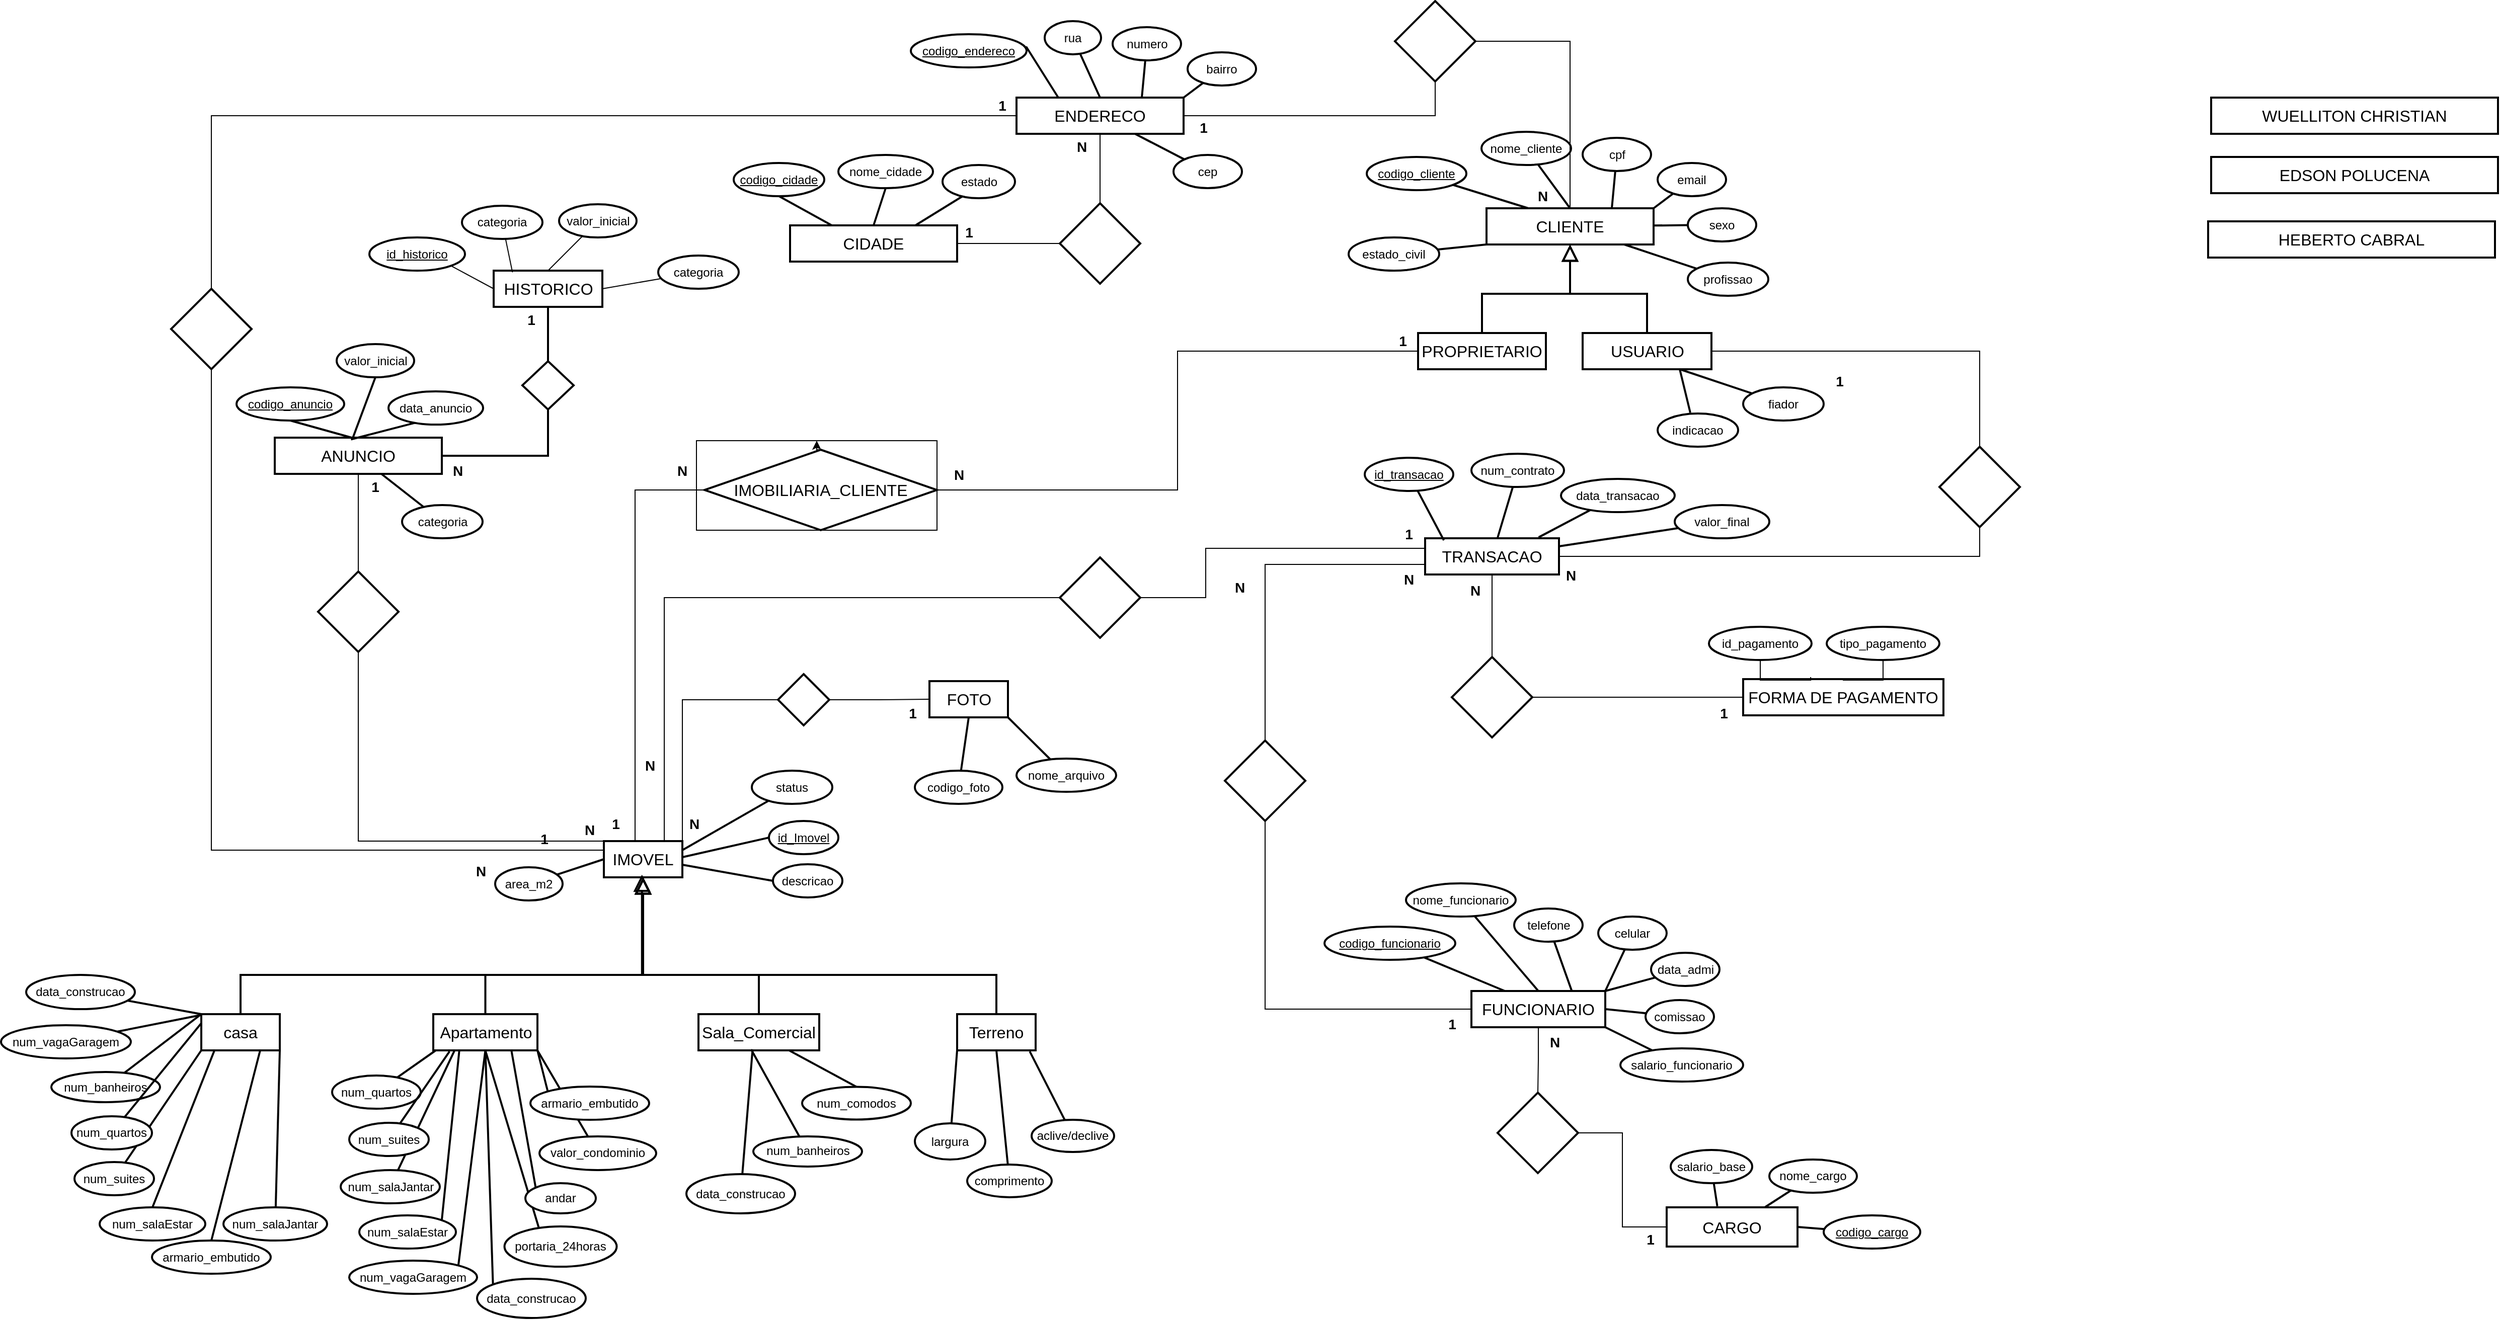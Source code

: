 <mxfile version="21.5.0" type="google">
  <diagram name="Página-1" id="JPzHT9J5Vcblq184fZuf">
    <mxGraphModel grid="0" page="0" gridSize="10" guides="1" tooltips="1" connect="1" arrows="1" fold="1" pageScale="1" pageWidth="827" pageHeight="1169" math="0" shadow="0">
      <root>
        <mxCell id="0" />
        <mxCell id="1" parent="0" />
        <mxCell id="X8WldvvCwGyxIAjGITIp-84" value="Entity" style="whiteSpace=wrap;html=1;align=center;" vertex="1" parent="1">
          <mxGeometry x="323" y="-423" width="239" height="89" as="geometry" />
        </mxCell>
        <mxCell id="fZlZ7p5gkUVyjekfnxv6-2" style="rounded=0;orthogonalLoop=1;jettySize=auto;html=1;entryX=0.25;entryY=0;entryDx=0;entryDy=0;strokeWidth=2;endArrow=none;endFill=0;" edge="1" parent="1" source="fZlZ7p5gkUVyjekfnxv6-3" target="fZlZ7p5gkUVyjekfnxv6-8">
          <mxGeometry relative="1" as="geometry" />
        </mxCell>
        <mxCell id="fZlZ7p5gkUVyjekfnxv6-3" value="codigo_funcionario" style="ellipse;whiteSpace=wrap;html=1;align=center;strokeWidth=2;fontSize=12;fontStyle=4" vertex="1" parent="1">
          <mxGeometry x="947" y="60" width="130" height="33" as="geometry" />
        </mxCell>
        <mxCell id="X8WldvvCwGyxIAjGITIp-86" value="" style="edgeStyle=orthogonalEdgeStyle;rounded=0;orthogonalLoop=1;jettySize=auto;html=1;endArrow=none;endFill=0;" edge="1" parent="1" source="fZlZ7p5gkUVyjekfnxv6-8" target="X8WldvvCwGyxIAjGITIp-85">
          <mxGeometry relative="1" as="geometry" />
        </mxCell>
        <mxCell id="fZlZ7p5gkUVyjekfnxv6-8" value="FUNCIONARIO&lt;br&gt;" style="rounded=0;whiteSpace=wrap;html=1;strokeWidth=2;fontSize=16;" vertex="1" parent="1">
          <mxGeometry x="1093" y="124" width="133" height="36" as="geometry" />
        </mxCell>
        <mxCell id="X8WldvvCwGyxIAjGITIp-80" value="" style="edgeStyle=orthogonalEdgeStyle;rounded=0;orthogonalLoop=1;jettySize=auto;html=1;endArrow=none;endFill=0;" edge="1" parent="1" source="fZlZ7p5gkUVyjekfnxv6-11" target="X8WldvvCwGyxIAjGITIp-79">
          <mxGeometry relative="1" as="geometry">
            <Array as="points">
              <mxPoint x="262" y="-374" />
            </Array>
          </mxGeometry>
        </mxCell>
        <mxCell id="fZlZ7p5gkUVyjekfnxv6-11" value="IMOVEL" style="rounded=0;whiteSpace=wrap;html=1;strokeWidth=2;fontSize=16;" vertex="1" parent="1">
          <mxGeometry x="231" y="-25" width="78" height="36" as="geometry" />
        </mxCell>
        <mxCell id="fZlZ7p5gkUVyjekfnxv6-21" style="rounded=0;orthogonalLoop=1;jettySize=auto;html=1;entryX=0.5;entryY=0;entryDx=0;entryDy=0;strokeWidth=2;endArrow=none;endFill=0;" edge="1" parent="1" source="fZlZ7p5gkUVyjekfnxv6-22" target="fZlZ7p5gkUVyjekfnxv6-8">
          <mxGeometry relative="1" as="geometry" />
        </mxCell>
        <mxCell id="fZlZ7p5gkUVyjekfnxv6-22" value="nome_funcionario" style="ellipse;whiteSpace=wrap;html=1;align=center;strokeWidth=2;fontSize=12;" vertex="1" parent="1">
          <mxGeometry x="1028" y="17" width="109" height="33" as="geometry" />
        </mxCell>
        <mxCell id="fZlZ7p5gkUVyjekfnxv6-23" style="rounded=0;orthogonalLoop=1;jettySize=auto;html=1;entryX=0.75;entryY=0;entryDx=0;entryDy=0;strokeWidth=2;endArrow=none;endFill=0;" edge="1" parent="1" source="fZlZ7p5gkUVyjekfnxv6-24" target="fZlZ7p5gkUVyjekfnxv6-8">
          <mxGeometry relative="1" as="geometry" />
        </mxCell>
        <mxCell id="fZlZ7p5gkUVyjekfnxv6-24" value="telefone" style="ellipse;whiteSpace=wrap;html=1;align=center;strokeWidth=2;fontSize=12;" vertex="1" parent="1">
          <mxGeometry x="1135.5" y="42" width="68" height="33" as="geometry" />
        </mxCell>
        <mxCell id="fZlZ7p5gkUVyjekfnxv6-25" style="rounded=0;orthogonalLoop=1;jettySize=auto;html=1;entryX=1;entryY=0;entryDx=0;entryDy=0;strokeWidth=2;endArrow=none;endFill=0;" edge="1" parent="1" source="fZlZ7p5gkUVyjekfnxv6-26" target="fZlZ7p5gkUVyjekfnxv6-8">
          <mxGeometry relative="1" as="geometry" />
        </mxCell>
        <mxCell id="fZlZ7p5gkUVyjekfnxv6-26" value="celular" style="ellipse;whiteSpace=wrap;html=1;align=center;strokeWidth=2;fontSize=12;" vertex="1" parent="1">
          <mxGeometry x="1219" y="50" width="68" height="33" as="geometry" />
        </mxCell>
        <mxCell id="fZlZ7p5gkUVyjekfnxv6-29" style="rounded=0;orthogonalLoop=1;jettySize=auto;html=1;entryX=0;entryY=0.5;entryDx=0;entryDy=0;endArrow=none;endFill=0;strokeWidth=2;" edge="1" parent="1" source="fZlZ7p5gkUVyjekfnxv6-30" target="fZlZ7p5gkUVyjekfnxv6-11">
          <mxGeometry relative="1" as="geometry" />
        </mxCell>
        <mxCell id="fZlZ7p5gkUVyjekfnxv6-30" value="area_m2" style="ellipse;whiteSpace=wrap;html=1;align=center;strokeWidth=2;fontSize=12;" vertex="1" parent="1">
          <mxGeometry x="123" y="1" width="67" height="33" as="geometry" />
        </mxCell>
        <mxCell id="fZlZ7p5gkUVyjekfnxv6-31" value="&lt;b style=&quot;font-size: 14px;&quot;&gt;1&lt;/b&gt;" style="text;html=1;strokeColor=none;fillColor=none;align=center;verticalAlign=middle;whiteSpace=wrap;rounded=0;fontSize=14;" vertex="1" parent="1">
          <mxGeometry x="1255" y="358" width="32" height="25" as="geometry" />
        </mxCell>
        <mxCell id="-z8PYuUkSYkiJCfEXHxn-23" style="rounded=0;orthogonalLoop=1;jettySize=auto;html=1;endArrow=none;endFill=0;strokeWidth=2;" edge="1" parent="1" source="fZlZ7p5gkUVyjekfnxv6-41" target="X8WldvvCwGyxIAjGITIp-152">
          <mxGeometry relative="1" as="geometry" />
        </mxCell>
        <mxCell id="fZlZ7p5gkUVyjekfnxv6-41" value="categoria" style="ellipse;whiteSpace=wrap;html=1;align=center;strokeWidth=2;fontSize=12;" vertex="1" parent="1">
          <mxGeometry x="30.5" y="-359" width="80" height="33" as="geometry" />
        </mxCell>
        <mxCell id="fZlZ7p5gkUVyjekfnxv6-74" value="&lt;b style=&quot;font-size: 14px;&quot;&gt;N&lt;/b&gt;" style="text;html=1;strokeColor=none;fillColor=none;align=center;verticalAlign=middle;whiteSpace=wrap;rounded=0;fontSize=14;" vertex="1" parent="1">
          <mxGeometry x="1160" y="162" width="32" height="25" as="geometry" />
        </mxCell>
        <mxCell id="X8WldvvCwGyxIAjGITIp-9" style="rounded=0;orthogonalLoop=1;jettySize=auto;html=1;strokeWidth=2;endArrow=none;endFill=0;" edge="1" parent="1" source="X8WldvvCwGyxIAjGITIp-10" target="fZlZ7p5gkUVyjekfnxv6-8">
          <mxGeometry relative="1" as="geometry">
            <mxPoint x="1256" y="169" as="targetPoint" />
          </mxGeometry>
        </mxCell>
        <mxCell id="X8WldvvCwGyxIAjGITIp-10" value="data_admi" style="ellipse;whiteSpace=wrap;html=1;align=center;strokeWidth=2;fontSize=12;" vertex="1" parent="1">
          <mxGeometry x="1271.5" y="86" width="68" height="33" as="geometry" />
        </mxCell>
        <mxCell id="X8WldvvCwGyxIAjGITIp-11" style="rounded=0;orthogonalLoop=1;jettySize=auto;html=1;strokeWidth=2;endArrow=none;endFill=0;entryX=0.75;entryY=0;entryDx=0;entryDy=0;" edge="1" parent="1" source="X8WldvvCwGyxIAjGITIp-12" target="X8WldvvCwGyxIAjGITIp-16">
          <mxGeometry relative="1" as="geometry">
            <mxPoint x="1490.5" y="366" as="targetPoint" />
          </mxGeometry>
        </mxCell>
        <mxCell id="X8WldvvCwGyxIAjGITIp-12" value="nome_cargo" style="ellipse;whiteSpace=wrap;html=1;align=center;strokeWidth=2;fontSize=12;" vertex="1" parent="1">
          <mxGeometry x="1389" y="291.5" width="87" height="33" as="geometry" />
        </mxCell>
        <mxCell id="X8WldvvCwGyxIAjGITIp-13" style="rounded=0;orthogonalLoop=1;jettySize=auto;html=1;strokeWidth=2;endArrow=none;endFill=0;entryX=0.387;entryY=-0.028;entryDx=0;entryDy=0;entryPerimeter=0;" edge="1" parent="1" source="X8WldvvCwGyxIAjGITIp-14" target="X8WldvvCwGyxIAjGITIp-16">
          <mxGeometry relative="1" as="geometry">
            <mxPoint x="1459.497" y="365.002" as="targetPoint" />
          </mxGeometry>
        </mxCell>
        <mxCell id="X8WldvvCwGyxIAjGITIp-14" value="salario_base" style="ellipse;whiteSpace=wrap;html=1;align=center;strokeWidth=2;fontSize=12;" vertex="1" parent="1">
          <mxGeometry x="1291" y="282.01" width="81" height="33" as="geometry" />
        </mxCell>
        <mxCell id="X8WldvvCwGyxIAjGITIp-16" value="CARGO" style="rounded=0;whiteSpace=wrap;html=1;strokeWidth=2;fontSize=16;" vertex="1" parent="1">
          <mxGeometry x="1287" y="339" width="130" height="39.01" as="geometry" />
        </mxCell>
        <mxCell id="X8WldvvCwGyxIAjGITIp-17" style="rounded=0;orthogonalLoop=1;jettySize=auto;html=1;entryX=1;entryY=0.5;entryDx=0;entryDy=0;strokeWidth=2;endArrow=none;endFill=0;" edge="1" parent="1" source="X8WldvvCwGyxIAjGITIp-18" target="X8WldvvCwGyxIAjGITIp-16">
          <mxGeometry relative="1" as="geometry">
            <mxPoint x="1481" y="463" as="targetPoint" />
          </mxGeometry>
        </mxCell>
        <mxCell id="X8WldvvCwGyxIAjGITIp-18" value="codigo_cargo" style="ellipse;whiteSpace=wrap;html=1;align=center;strokeWidth=2;fontSize=12;fontStyle=4" vertex="1" parent="1">
          <mxGeometry x="1443" y="347" width="96" height="33" as="geometry" />
        </mxCell>
        <mxCell id="X8WldvvCwGyxIAjGITIp-20" style="rounded=0;orthogonalLoop=1;jettySize=auto;html=1;entryX=0.25;entryY=0;entryDx=0;entryDy=0;strokeWidth=2;endArrow=none;endFill=0;" edge="1" parent="1" source="X8WldvvCwGyxIAjGITIp-21" target="X8WldvvCwGyxIAjGITIp-22">
          <mxGeometry relative="1" as="geometry" />
        </mxCell>
        <mxCell id="X8WldvvCwGyxIAjGITIp-21" value="codigo_cliente" style="ellipse;whiteSpace=wrap;html=1;align=center;strokeWidth=2;fontSize=12;fontStyle=4" vertex="1" parent="1">
          <mxGeometry x="989" y="-705" width="99" height="33" as="geometry" />
        </mxCell>
        <mxCell id="X8WldvvCwGyxIAjGITIp-22" value="CLIENTE" style="rounded=0;whiteSpace=wrap;html=1;strokeWidth=2;fontSize=16;" vertex="1" parent="1">
          <mxGeometry x="1108" y="-654" width="166" height="36" as="geometry" />
        </mxCell>
        <mxCell id="X8WldvvCwGyxIAjGITIp-23" style="rounded=0;orthogonalLoop=1;jettySize=auto;html=1;entryX=0.5;entryY=0;entryDx=0;entryDy=0;strokeWidth=2;endArrow=none;endFill=0;" edge="1" parent="1" source="X8WldvvCwGyxIAjGITIp-24" target="X8WldvvCwGyxIAjGITIp-22">
          <mxGeometry relative="1" as="geometry" />
        </mxCell>
        <mxCell id="X8WldvvCwGyxIAjGITIp-24" value="nome_cliente" style="ellipse;whiteSpace=wrap;html=1;align=center;strokeWidth=2;fontSize=12;" vertex="1" parent="1">
          <mxGeometry x="1103" y="-730" width="89" height="33" as="geometry" />
        </mxCell>
        <mxCell id="X8WldvvCwGyxIAjGITIp-25" style="rounded=0;orthogonalLoop=1;jettySize=auto;html=1;entryX=0.75;entryY=0;entryDx=0;entryDy=0;strokeWidth=2;endArrow=none;endFill=0;" edge="1" parent="1" source="X8WldvvCwGyxIAjGITIp-26" target="X8WldvvCwGyxIAjGITIp-22">
          <mxGeometry relative="1" as="geometry" />
        </mxCell>
        <mxCell id="X8WldvvCwGyxIAjGITIp-26" value="cpf" style="ellipse;whiteSpace=wrap;html=1;align=center;strokeWidth=2;fontSize=12;" vertex="1" parent="1">
          <mxGeometry x="1203.5" y="-724" width="68" height="33" as="geometry" />
        </mxCell>
        <mxCell id="X8WldvvCwGyxIAjGITIp-27" style="rounded=0;orthogonalLoop=1;jettySize=auto;html=1;entryX=1;entryY=0;entryDx=0;entryDy=0;strokeWidth=2;endArrow=none;endFill=0;" edge="1" parent="1" source="X8WldvvCwGyxIAjGITIp-28" target="X8WldvvCwGyxIAjGITIp-22">
          <mxGeometry relative="1" as="geometry" />
        </mxCell>
        <mxCell id="X8WldvvCwGyxIAjGITIp-28" value="email" style="ellipse;whiteSpace=wrap;html=1;align=center;strokeWidth=2;fontSize=12;" vertex="1" parent="1">
          <mxGeometry x="1278" y="-699" width="68" height="33" as="geometry" />
        </mxCell>
        <mxCell id="X8WldvvCwGyxIAjGITIp-29" style="rounded=0;orthogonalLoop=1;jettySize=auto;html=1;strokeWidth=2;endArrow=none;endFill=0;" edge="1" parent="1" source="X8WldvvCwGyxIAjGITIp-30" target="X8WldvvCwGyxIAjGITIp-22">
          <mxGeometry relative="1" as="geometry">
            <mxPoint x="1304" y="-609" as="targetPoint" />
          </mxGeometry>
        </mxCell>
        <mxCell id="X8WldvvCwGyxIAjGITIp-30" value="sexo" style="ellipse;whiteSpace=wrap;html=1;align=center;strokeWidth=2;fontSize=12;" vertex="1" parent="1">
          <mxGeometry x="1308" y="-654" width="68" height="33" as="geometry" />
        </mxCell>
        <mxCell id="G-EqBHutytPp-d9usUgU-1" value="descricao" style="ellipse;whiteSpace=wrap;html=1;align=center;strokeWidth=2;fontSize=12;fontStyle=0" vertex="1" parent="1">
          <mxGeometry x="399" y="-2" width="69" height="33" as="geometry" />
        </mxCell>
        <mxCell id="G-EqBHutytPp-d9usUgU-3" style="rounded=0;orthogonalLoop=1;jettySize=auto;html=1;entryX=1;entryY=0;entryDx=0;entryDy=0;endArrow=none;endFill=0;strokeWidth=2;exitX=0;exitY=0.5;exitDx=0;exitDy=0;" edge="1" parent="1" source="G-EqBHutytPp-d9usUgU-1">
          <mxGeometry relative="1" as="geometry">
            <mxPoint x="405" y="-3" as="sourcePoint" />
            <mxPoint x="309" y="-1.51" as="targetPoint" />
          </mxGeometry>
        </mxCell>
        <mxCell id="X8WldvvCwGyxIAjGITIp-33" style="rounded=0;orthogonalLoop=1;jettySize=auto;html=1;strokeWidth=2;endArrow=none;endFill=0;" edge="1" parent="1" source="X8WldvvCwGyxIAjGITIp-34" target="X8WldvvCwGyxIAjGITIp-22">
          <mxGeometry relative="1" as="geometry">
            <mxPoint x="1278" y="-583" as="targetPoint" />
          </mxGeometry>
        </mxCell>
        <mxCell id="X8WldvvCwGyxIAjGITIp-34" value="profissao" style="ellipse;whiteSpace=wrap;html=1;align=center;strokeWidth=2;fontSize=12;" vertex="1" parent="1">
          <mxGeometry x="1308" y="-600" width="80" height="33" as="geometry" />
        </mxCell>
        <mxCell id="fZlZ7p5gkUVyjekfnxv6-121" style="edgeStyle=orthogonalEdgeStyle;rounded=0;orthogonalLoop=1;jettySize=auto;html=1;entryX=0.5;entryY=1;entryDx=0;entryDy=0;strokeWidth=2;endSize=12;endArrow=block;endFill=0;" edge="1" parent="1" source="G-EqBHutytPp-d9usUgU-11" target="fZlZ7p5gkUVyjekfnxv6-11">
          <mxGeometry relative="1" as="geometry">
            <Array as="points">
              <mxPoint x="-130" y="108" />
              <mxPoint x="270" y="108" />
            </Array>
          </mxGeometry>
        </mxCell>
        <mxCell id="G-EqBHutytPp-d9usUgU-11" value="casa" style="rounded=0;whiteSpace=wrap;html=1;strokeWidth=2;fontSize=16;" vertex="1" parent="1">
          <mxGeometry x="-169" y="147" width="78" height="36" as="geometry" />
        </mxCell>
        <mxCell id="fZlZ7p5gkUVyjekfnxv6-122" style="edgeStyle=orthogonalEdgeStyle;rounded=0;orthogonalLoop=1;jettySize=auto;html=1;strokeWidth=2;endSize=12;endArrow=block;endFill=0;" edge="1" parent="1" source="G-EqBHutytPp-d9usUgU-12">
          <mxGeometry relative="1" as="geometry">
            <mxPoint x="268.852" y="8.316" as="targetPoint" />
            <Array as="points">
              <mxPoint x="113" y="108" />
              <mxPoint x="269" y="108" />
            </Array>
          </mxGeometry>
        </mxCell>
        <mxCell id="G-EqBHutytPp-d9usUgU-12" value="Apartamento" style="rounded=0;whiteSpace=wrap;html=1;strokeWidth=2;fontSize=16;" vertex="1" parent="1">
          <mxGeometry x="61.5" y="147" width="103.5" height="36" as="geometry" />
        </mxCell>
        <mxCell id="fZlZ7p5gkUVyjekfnxv6-123" style="edgeStyle=orthogonalEdgeStyle;rounded=0;orthogonalLoop=1;jettySize=auto;html=1;entryX=0.5;entryY=1;entryDx=0;entryDy=0;strokeWidth=2;endSize=12;endArrow=block;endFill=0;" edge="1" parent="1" source="G-EqBHutytPp-d9usUgU-13" target="fZlZ7p5gkUVyjekfnxv6-11">
          <mxGeometry relative="1" as="geometry">
            <Array as="points">
              <mxPoint x="385" y="108" />
              <mxPoint x="270" y="108" />
            </Array>
          </mxGeometry>
        </mxCell>
        <mxCell id="G-EqBHutytPp-d9usUgU-13" value="Sala_Comercial" style="rounded=0;whiteSpace=wrap;html=1;strokeWidth=2;fontSize=16;" vertex="1" parent="1">
          <mxGeometry x="325" y="147" width="120" height="36" as="geometry" />
        </mxCell>
        <mxCell id="fZlZ7p5gkUVyjekfnxv6-124" style="edgeStyle=orthogonalEdgeStyle;rounded=0;orthogonalLoop=1;jettySize=auto;html=1;entryX=0.5;entryY=1;entryDx=0;entryDy=0;strokeWidth=2;endSize=12;endArrow=block;endFill=0;" edge="1" parent="1" source="G-EqBHutytPp-d9usUgU-14" target="fZlZ7p5gkUVyjekfnxv6-11">
          <mxGeometry relative="1" as="geometry">
            <Array as="points">
              <mxPoint x="621" y="108" />
              <mxPoint x="270" y="108" />
            </Array>
          </mxGeometry>
        </mxCell>
        <mxCell id="G-EqBHutytPp-d9usUgU-14" value="Terreno" style="rounded=0;whiteSpace=wrap;html=1;strokeWidth=2;fontSize=16;" vertex="1" parent="1">
          <mxGeometry x="582" y="147" width="78" height="36" as="geometry" />
        </mxCell>
        <mxCell id="fZlZ7p5gkUVyjekfnxv6-125" value="" style="edgeStyle=orthogonalEdgeStyle;rounded=0;orthogonalLoop=1;jettySize=auto;html=1;endSize=12;endArrow=block;endFill=0;strokeWidth=2;" edge="1" parent="1" source="X8WldvvCwGyxIAjGITIp-35" target="X8WldvvCwGyxIAjGITIp-22">
          <mxGeometry relative="1" as="geometry" />
        </mxCell>
        <mxCell id="X8WldvvCwGyxIAjGITIp-35" value="PROPRIETARIO" style="rounded=0;whiteSpace=wrap;html=1;strokeWidth=2;fontSize=16;" vertex="1" parent="1">
          <mxGeometry x="1040" y="-530" width="127" height="36" as="geometry" />
        </mxCell>
        <mxCell id="fZlZ7p5gkUVyjekfnxv6-95" style="rounded=0;orthogonalLoop=1;jettySize=auto;html=1;endArrow=none;endFill=0;entryX=1;entryY=1;entryDx=0;entryDy=0;strokeWidth=2;" edge="1" parent="1" source="G-EqBHutytPp-d9usUgU-16" target="G-EqBHutytPp-d9usUgU-12">
          <mxGeometry relative="1" as="geometry">
            <mxPoint x="98" y="179" as="targetPoint" />
          </mxGeometry>
        </mxCell>
        <mxCell id="G-EqBHutytPp-d9usUgU-16" value="valor_condominio" style="ellipse;whiteSpace=wrap;html=1;align=center;strokeWidth=2;fontSize=12;" vertex="1" parent="1">
          <mxGeometry x="167" y="268.49" width="116" height="33.51" as="geometry" />
        </mxCell>
        <mxCell id="fZlZ7p5gkUVyjekfnxv6-126" value="" style="edgeStyle=orthogonalEdgeStyle;rounded=0;orthogonalLoop=1;jettySize=auto;html=1;endSize=12;endArrow=block;endFill=0;strokeWidth=2;" edge="1" parent="1" source="X8WldvvCwGyxIAjGITIp-37" target="X8WldvvCwGyxIAjGITIp-22">
          <mxGeometry relative="1" as="geometry" />
        </mxCell>
        <mxCell id="X8WldvvCwGyxIAjGITIp-37" value="USUARIO" style="rounded=0;whiteSpace=wrap;html=1;strokeWidth=2;fontSize=16;" vertex="1" parent="1">
          <mxGeometry x="1203.5" y="-530" width="128" height="36" as="geometry" />
        </mxCell>
        <mxCell id="fZlZ7p5gkUVyjekfnxv6-97" style="rounded=0;orthogonalLoop=1;jettySize=auto;html=1;entryX=0.5;entryY=1;entryDx=0;entryDy=0;exitX=0.308;exitY=0.051;exitDx=0;exitDy=0;exitPerimeter=0;endArrow=none;endFill=0;strokeWidth=2;" edge="1" parent="1" source="G-EqBHutytPp-d9usUgU-17" target="G-EqBHutytPp-d9usUgU-12">
          <mxGeometry relative="1" as="geometry" />
        </mxCell>
        <mxCell id="G-EqBHutytPp-d9usUgU-17" value="portaria_24horas" style="ellipse;whiteSpace=wrap;html=1;align=center;strokeWidth=2;fontSize=12;" vertex="1" parent="1">
          <mxGeometry x="132.25" y="358" width="111.5" height="40" as="geometry" />
        </mxCell>
        <mxCell id="fZlZ7p5gkUVyjekfnxv6-96" style="rounded=0;orthogonalLoop=1;jettySize=auto;html=1;entryX=0.75;entryY=1;entryDx=0;entryDy=0;exitX=0;exitY=0;exitDx=0;exitDy=0;endArrow=none;endFill=0;strokeWidth=2;" edge="1" parent="1" source="G-EqBHutytPp-d9usUgU-15" target="G-EqBHutytPp-d9usUgU-12">
          <mxGeometry relative="1" as="geometry" />
        </mxCell>
        <mxCell id="G-EqBHutytPp-d9usUgU-15" value="andar" style="ellipse;whiteSpace=wrap;html=1;align=center;strokeWidth=2;fontSize=12;" vertex="1" parent="1">
          <mxGeometry x="153" y="315.01" width="70" height="30" as="geometry" />
        </mxCell>
        <mxCell id="X8WldvvCwGyxIAjGITIp-41" style="rounded=0;orthogonalLoop=1;jettySize=auto;html=1;strokeWidth=2;endArrow=none;endFill=0;" edge="1" parent="1" source="X8WldvvCwGyxIAjGITIp-42">
          <mxGeometry relative="1" as="geometry">
            <mxPoint x="1300" y="-494" as="targetPoint" />
          </mxGeometry>
        </mxCell>
        <mxCell id="X8WldvvCwGyxIAjGITIp-42" value="fiador" style="ellipse;whiteSpace=wrap;html=1;align=center;strokeWidth=2;fontSize=12;" vertex="1" parent="1">
          <mxGeometry x="1363" y="-476" width="80" height="33" as="geometry" />
        </mxCell>
        <mxCell id="X8WldvvCwGyxIAjGITIp-43" value="indicacao" style="ellipse;whiteSpace=wrap;html=1;align=center;strokeWidth=2;fontSize=12;" vertex="1" parent="1">
          <mxGeometry x="1278" y="-450" width="80" height="33" as="geometry" />
        </mxCell>
        <mxCell id="G-EqBHutytPp-d9usUgU-25" value="num_comodos" style="ellipse;whiteSpace=wrap;html=1;align=center;strokeWidth=2;fontSize=12;" vertex="1" parent="1">
          <mxGeometry x="428" y="219.25" width="108" height="32.5" as="geometry" />
        </mxCell>
        <mxCell id="G-EqBHutytPp-d9usUgU-26" style="rounded=0;orthogonalLoop=1;jettySize=auto;html=1;endArrow=none;endFill=0;strokeWidth=2;entryX=0.75;entryY=1;entryDx=0;entryDy=0;exitX=0.5;exitY=0;exitDx=0;exitDy=0;" edge="1" parent="1" source="G-EqBHutytPp-d9usUgU-25" target="G-EqBHutytPp-d9usUgU-13">
          <mxGeometry relative="1" as="geometry">
            <mxPoint x="293.5" y="205" as="sourcePoint" />
            <mxPoint x="307.5" y="169.5" as="targetPoint" />
          </mxGeometry>
        </mxCell>
        <mxCell id="X8WldvvCwGyxIAjGITIp-44" style="rounded=0;orthogonalLoop=1;jettySize=auto;html=1;strokeWidth=2;endArrow=none;endFill=0;exitX=0.406;exitY=-0.023;exitDx=0;exitDy=0;exitPerimeter=0;" edge="1" parent="1" source="X8WldvvCwGyxIAjGITIp-43">
          <mxGeometry relative="1" as="geometry">
            <mxPoint x="1300" y="-494" as="targetPoint" />
          </mxGeometry>
        </mxCell>
        <mxCell id="X8WldvvCwGyxIAjGITIp-45" style="rounded=0;orthogonalLoop=1;jettySize=auto;html=1;entryX=0.25;entryY=0;entryDx=0;entryDy=0;strokeWidth=2;endArrow=none;endFill=0;" edge="1" parent="1" source="X8WldvvCwGyxIAjGITIp-46" target="X8WldvvCwGyxIAjGITIp-47">
          <mxGeometry relative="1" as="geometry">
            <Array as="points">
              <mxPoint x="651" y="-814" />
            </Array>
          </mxGeometry>
        </mxCell>
        <mxCell id="fZlZ7p5gkUVyjekfnxv6-118" style="rounded=0;orthogonalLoop=1;jettySize=auto;html=1;entryX=0;entryY=1;entryDx=0;entryDy=0;endArrow=none;endFill=0;strokeWidth=2;" edge="1" parent="1" source="G-EqBHutytPp-d9usUgU-27" target="G-EqBHutytPp-d9usUgU-14">
          <mxGeometry relative="1" as="geometry">
            <mxPoint x="569.963" y="225.158" as="targetPoint" />
          </mxGeometry>
        </mxCell>
        <mxCell id="G-EqBHutytPp-d9usUgU-27" value="largura" style="ellipse;whiteSpace=wrap;html=1;align=center;strokeWidth=2;fontSize=12;" vertex="1" parent="1">
          <mxGeometry x="540" y="255.5" width="70" height="36" as="geometry" />
        </mxCell>
        <mxCell id="X8WldvvCwGyxIAjGITIp-46" value="codigo_endereco" style="ellipse;whiteSpace=wrap;html=1;align=center;strokeWidth=2;fontSize=12;fontStyle=4" vertex="1" parent="1">
          <mxGeometry x="536" y="-827" width="115" height="33" as="geometry" />
        </mxCell>
        <mxCell id="fZlZ7p5gkUVyjekfnxv6-119" style="rounded=0;orthogonalLoop=1;jettySize=auto;html=1;entryX=0.5;entryY=1;entryDx=0;entryDy=0;endArrow=none;endFill=0;strokeWidth=2;" edge="1" parent="1" source="G-EqBHutytPp-d9usUgU-28" target="G-EqBHutytPp-d9usUgU-14">
          <mxGeometry relative="1" as="geometry" />
        </mxCell>
        <mxCell id="G-EqBHutytPp-d9usUgU-28" value="comprimento" style="ellipse;whiteSpace=wrap;html=1;align=center;strokeWidth=2;fontSize=12;" vertex="1" parent="1">
          <mxGeometry x="592" y="296.5" width="84" height="32.5" as="geometry" />
        </mxCell>
        <mxCell id="X8WldvvCwGyxIAjGITIp-77" value="" style="edgeStyle=orthogonalEdgeStyle;rounded=0;orthogonalLoop=1;jettySize=auto;html=1;endArrow=none;endFill=0;" edge="1" parent="1" source="X8WldvvCwGyxIAjGITIp-47" target="X8WldvvCwGyxIAjGITIp-76">
          <mxGeometry relative="1" as="geometry" />
        </mxCell>
        <mxCell id="X8WldvvCwGyxIAjGITIp-89" value="" style="edgeStyle=orthogonalEdgeStyle;rounded=0;orthogonalLoop=1;jettySize=auto;html=1;endArrow=none;endFill=0;" edge="1" parent="1" source="X8WldvvCwGyxIAjGITIp-47" target="X8WldvvCwGyxIAjGITIp-88">
          <mxGeometry relative="1" as="geometry" />
        </mxCell>
        <mxCell id="X8WldvvCwGyxIAjGITIp-47" value="ENDERECO" style="rounded=0;whiteSpace=wrap;html=1;strokeWidth=2;fontSize=16;" vertex="1" parent="1">
          <mxGeometry x="641" y="-764" width="166" height="36" as="geometry" />
        </mxCell>
        <mxCell id="X8WldvvCwGyxIAjGITIp-48" style="rounded=0;orthogonalLoop=1;jettySize=auto;html=1;entryX=0.5;entryY=0;entryDx=0;entryDy=0;strokeWidth=2;endArrow=none;endFill=0;" edge="1" parent="1" source="X8WldvvCwGyxIAjGITIp-49" target="X8WldvvCwGyxIAjGITIp-47">
          <mxGeometry relative="1" as="geometry" />
        </mxCell>
        <mxCell id="X8WldvvCwGyxIAjGITIp-49" value="rua" style="ellipse;whiteSpace=wrap;html=1;align=center;strokeWidth=2;fontSize=12;" vertex="1" parent="1">
          <mxGeometry x="669" y="-840" width="56" height="33" as="geometry" />
        </mxCell>
        <mxCell id="X8WldvvCwGyxIAjGITIp-50" style="rounded=0;orthogonalLoop=1;jettySize=auto;html=1;entryX=0.75;entryY=0;entryDx=0;entryDy=0;strokeWidth=2;endArrow=none;endFill=0;" edge="1" parent="1" source="X8WldvvCwGyxIAjGITIp-51" target="X8WldvvCwGyxIAjGITIp-47">
          <mxGeometry relative="1" as="geometry" />
        </mxCell>
        <mxCell id="X8WldvvCwGyxIAjGITIp-51" value="numero" style="ellipse;whiteSpace=wrap;html=1;align=center;strokeWidth=2;fontSize=12;" vertex="1" parent="1">
          <mxGeometry x="736.5" y="-834" width="68" height="33" as="geometry" />
        </mxCell>
        <mxCell id="X8WldvvCwGyxIAjGITIp-52" style="rounded=0;orthogonalLoop=1;jettySize=auto;html=1;entryX=1;entryY=0;entryDx=0;entryDy=0;strokeWidth=2;endArrow=none;endFill=0;" edge="1" parent="1" source="X8WldvvCwGyxIAjGITIp-53" target="X8WldvvCwGyxIAjGITIp-47">
          <mxGeometry relative="1" as="geometry" />
        </mxCell>
        <mxCell id="X8WldvvCwGyxIAjGITIp-53" value="bairro" style="ellipse;whiteSpace=wrap;html=1;align=center;strokeWidth=2;fontSize=12;" vertex="1" parent="1">
          <mxGeometry x="811" y="-809" width="68" height="33" as="geometry" />
        </mxCell>
        <mxCell id="X8WldvvCwGyxIAjGITIp-54" style="rounded=0;orthogonalLoop=1;jettySize=auto;html=1;strokeWidth=2;endArrow=none;endFill=0;" edge="1" parent="1" source="X8WldvvCwGyxIAjGITIp-55" target="X8WldvvCwGyxIAjGITIp-47">
          <mxGeometry relative="1" as="geometry">
            <mxPoint x="837" y="-719" as="targetPoint" />
          </mxGeometry>
        </mxCell>
        <mxCell id="X8WldvvCwGyxIAjGITIp-55" value="cep" style="ellipse;whiteSpace=wrap;html=1;align=center;strokeWidth=2;fontSize=12;" vertex="1" parent="1">
          <mxGeometry x="797" y="-707" width="68" height="33" as="geometry" />
        </mxCell>
        <mxCell id="fZlZ7p5gkUVyjekfnxv6-117" style="rounded=0;orthogonalLoop=1;jettySize=auto;html=1;endArrow=none;endFill=0;strokeWidth=2;" edge="1" parent="1" source="G-EqBHutytPp-d9usUgU-29">
          <mxGeometry relative="1" as="geometry">
            <mxPoint x="654.173" y="184.105" as="targetPoint" />
          </mxGeometry>
        </mxCell>
        <mxCell id="G-EqBHutytPp-d9usUgU-29" value="aclive/declive" style="ellipse;whiteSpace=wrap;html=1;align=center;strokeWidth=2;fontSize=12;" vertex="1" parent="1">
          <mxGeometry x="656" y="252" width="82" height="32" as="geometry" />
        </mxCell>
        <mxCell id="XRJOG08CkuonLcZmbDxS-1" value="id_Imovel" style="ellipse;whiteSpace=wrap;html=1;align=center;strokeWidth=2;fontSize=12;fontStyle=4" vertex="1" parent="1">
          <mxGeometry x="395" y="-45.0" width="69" height="33" as="geometry" />
        </mxCell>
        <mxCell id="XRJOG08CkuonLcZmbDxS-2" style="rounded=0;orthogonalLoop=1;jettySize=auto;html=1;entryX=1;entryY=0;entryDx=0;entryDy=0;endArrow=none;endFill=0;strokeWidth=2;exitX=0;exitY=0.5;exitDx=0;exitDy=0;" edge="1" parent="1" source="XRJOG08CkuonLcZmbDxS-1">
          <mxGeometry relative="1" as="geometry">
            <mxPoint x="391.88" y="-64.488" as="sourcePoint" />
            <mxPoint x="309" y="-9" as="targetPoint" />
          </mxGeometry>
        </mxCell>
        <mxCell id="X8WldvvCwGyxIAjGITIp-91" style="edgeStyle=orthogonalEdgeStyle;rounded=0;orthogonalLoop=1;jettySize=auto;html=1;entryX=0.5;entryY=0;entryDx=0;entryDy=0;endArrow=none;endFill=0;" edge="1" parent="1" source="X8WldvvCwGyxIAjGITIp-76" target="X8WldvvCwGyxIAjGITIp-22">
          <mxGeometry relative="1" as="geometry" />
        </mxCell>
        <mxCell id="X8WldvvCwGyxIAjGITIp-76" value="" style="rhombus;whiteSpace=wrap;html=1;fontSize=16;rounded=0;strokeWidth=2;" vertex="1" parent="1">
          <mxGeometry x="1017" y="-860" width="80" height="80" as="geometry" />
        </mxCell>
        <mxCell id="X8WldvvCwGyxIAjGITIp-81" style="edgeStyle=orthogonalEdgeStyle;rounded=0;orthogonalLoop=1;jettySize=auto;html=1;entryX=0;entryY=0.5;entryDx=0;entryDy=0;endArrow=none;endFill=0;" edge="1" parent="1" source="X8WldvvCwGyxIAjGITIp-79" target="X8WldvvCwGyxIAjGITIp-35">
          <mxGeometry relative="1" as="geometry" />
        </mxCell>
        <mxCell id="-z8PYuUkSYkiJCfEXHxn-20" style="edgeStyle=orthogonalEdgeStyle;rounded=0;orthogonalLoop=1;jettySize=auto;html=1;exitX=0.5;exitY=0;exitDx=0;exitDy=0;entryX=0.5;entryY=0;entryDx=0;entryDy=0;" edge="1" parent="1" source="X8WldvvCwGyxIAjGITIp-79" target="X8WldvvCwGyxIAjGITIp-84">
          <mxGeometry relative="1" as="geometry" />
        </mxCell>
        <mxCell id="X8WldvvCwGyxIAjGITIp-79" value="IMOBILIARIA_CLIENTE" style="rhombus;whiteSpace=wrap;html=1;fontSize=16;rounded=0;strokeWidth=2;" vertex="1" parent="1">
          <mxGeometry x="331" y="-414" width="231" height="80" as="geometry" />
        </mxCell>
        <mxCell id="X8WldvvCwGyxIAjGITIp-87" style="edgeStyle=orthogonalEdgeStyle;rounded=0;orthogonalLoop=1;jettySize=auto;html=1;entryX=0;entryY=0.5;entryDx=0;entryDy=0;endArrow=none;endFill=0;" edge="1" parent="1" source="X8WldvvCwGyxIAjGITIp-85" target="X8WldvvCwGyxIAjGITIp-16">
          <mxGeometry relative="1" as="geometry" />
        </mxCell>
        <mxCell id="X8WldvvCwGyxIAjGITIp-85" value="" style="rhombus;whiteSpace=wrap;html=1;fontSize=16;rounded=0;strokeWidth=2;" vertex="1" parent="1">
          <mxGeometry x="1119" y="225" width="80" height="80" as="geometry" />
        </mxCell>
        <mxCell id="X8WldvvCwGyxIAjGITIp-88" value="" style="rhombus;whiteSpace=wrap;html=1;fontSize=16;rounded=0;strokeWidth=2;" vertex="1" parent="1">
          <mxGeometry x="-199" y="-574" width="80" height="80" as="geometry" />
        </mxCell>
        <mxCell id="X8WldvvCwGyxIAjGITIp-109" value="" style="edgeStyle=orthogonalEdgeStyle;rounded=0;orthogonalLoop=1;jettySize=auto;html=1;endArrow=none;endFill=0;" edge="1" parent="1" source="X8WldvvCwGyxIAjGITIp-110" target="X8WldvvCwGyxIAjGITIp-123">
          <mxGeometry relative="1" as="geometry" />
        </mxCell>
        <mxCell id="X8WldvvCwGyxIAjGITIp-127" value="" style="edgeStyle=orthogonalEdgeStyle;rounded=0;orthogonalLoop=1;jettySize=auto;html=1;endArrow=none;endFill=0;" edge="1" parent="1" source="X8WldvvCwGyxIAjGITIp-110" target="X8WldvvCwGyxIAjGITIp-124">
          <mxGeometry relative="1" as="geometry">
            <Array as="points">
              <mxPoint x="829" y="-316" />
              <mxPoint x="829" y="-267" />
            </Array>
          </mxGeometry>
        </mxCell>
        <mxCell id="X8WldvvCwGyxIAjGITIp-129" value="" style="edgeStyle=orthogonalEdgeStyle;rounded=0;orthogonalLoop=1;jettySize=auto;html=1;endArrow=none;endFill=0;" edge="1" parent="1" source="X8WldvvCwGyxIAjGITIp-110" target="X8WldvvCwGyxIAjGITIp-128">
          <mxGeometry relative="1" as="geometry">
            <Array as="points">
              <mxPoint x="888" y="-300" />
            </Array>
          </mxGeometry>
        </mxCell>
        <mxCell id="X8WldvvCwGyxIAjGITIp-133" value="" style="edgeStyle=orthogonalEdgeStyle;rounded=0;orthogonalLoop=1;jettySize=auto;html=1;endArrow=none;endFill=0;" edge="1" parent="1" source="X8WldvvCwGyxIAjGITIp-110" target="X8WldvvCwGyxIAjGITIp-132">
          <mxGeometry relative="1" as="geometry">
            <Array as="points">
              <mxPoint x="1598" y="-308" />
            </Array>
          </mxGeometry>
        </mxCell>
        <mxCell id="X8WldvvCwGyxIAjGITIp-110" value="TRANSACAO" style="rounded=0;whiteSpace=wrap;html=1;strokeWidth=2;fontSize=16;" vertex="1" parent="1">
          <mxGeometry x="1047" y="-326" width="133" height="36" as="geometry" />
        </mxCell>
        <mxCell id="X8WldvvCwGyxIAjGITIp-111" style="rounded=0;orthogonalLoop=1;jettySize=auto;html=1;entryX=0.14;entryY=0.056;entryDx=0;entryDy=0;entryPerimeter=0;endArrow=none;endFill=0;strokeWidth=2;" edge="1" parent="1" source="X8WldvvCwGyxIAjGITIp-112" target="X8WldvvCwGyxIAjGITIp-110">
          <mxGeometry relative="1" as="geometry" />
        </mxCell>
        <mxCell id="X8WldvvCwGyxIAjGITIp-112" value="id_transacao" style="ellipse;whiteSpace=wrap;html=1;align=center;strokeWidth=2;fontSize=12;fontStyle=4" vertex="1" parent="1">
          <mxGeometry x="987" y="-406" width="88" height="33" as="geometry" />
        </mxCell>
        <mxCell id="X8WldvvCwGyxIAjGITIp-113" value="FORMA DE PAGAMENTO" style="rounded=0;whiteSpace=wrap;html=1;strokeWidth=2;fontSize=16;" vertex="1" parent="1">
          <mxGeometry x="1363" y="-186" width="199" height="36" as="geometry" />
        </mxCell>
        <mxCell id="X8WldvvCwGyxIAjGITIp-114" style="edgeStyle=orthogonalEdgeStyle;rounded=0;orthogonalLoop=1;jettySize=auto;html=1;entryX=0.337;entryY=-0.056;entryDx=0;entryDy=0;entryPerimeter=0;endArrow=none;endFill=0;" edge="1" parent="1" source="X8WldvvCwGyxIAjGITIp-115" target="X8WldvvCwGyxIAjGITIp-113">
          <mxGeometry relative="1" as="geometry" />
        </mxCell>
        <mxCell id="X8WldvvCwGyxIAjGITIp-115" value="id_pagamento" style="ellipse;whiteSpace=wrap;html=1;align=center;strokeWidth=2;fontSize=12;" vertex="1" parent="1">
          <mxGeometry x="1329" y="-238" width="102" height="33" as="geometry" />
        </mxCell>
        <mxCell id="X8WldvvCwGyxIAjGITIp-116" style="edgeStyle=orthogonalEdgeStyle;rounded=0;orthogonalLoop=1;jettySize=auto;html=1;endArrow=none;endFill=0;" edge="1" parent="1" source="X8WldvvCwGyxIAjGITIp-117" target="X8WldvvCwGyxIAjGITIp-113">
          <mxGeometry relative="1" as="geometry" />
        </mxCell>
        <mxCell id="X8WldvvCwGyxIAjGITIp-117" value="tipo_pagamento" style="ellipse;whiteSpace=wrap;html=1;align=center;strokeWidth=2;fontSize=12;" vertex="1" parent="1">
          <mxGeometry x="1446" y="-238" width="112" height="33" as="geometry" />
        </mxCell>
        <mxCell id="X8WldvvCwGyxIAjGITIp-118" style="rounded=0;orthogonalLoop=1;jettySize=auto;html=1;endArrow=none;endFill=0;strokeWidth=2;" edge="1" parent="1" source="X8WldvvCwGyxIAjGITIp-119" target="X8WldvvCwGyxIAjGITIp-110">
          <mxGeometry relative="1" as="geometry" />
        </mxCell>
        <mxCell id="X8WldvvCwGyxIAjGITIp-119" value="num_contrato" style="ellipse;whiteSpace=wrap;html=1;align=center;strokeWidth=2;fontSize=12;" vertex="1" parent="1">
          <mxGeometry x="1093" y="-410" width="92" height="33" as="geometry" />
        </mxCell>
        <mxCell id="X8WldvvCwGyxIAjGITIp-120" style="rounded=0;orthogonalLoop=1;jettySize=auto;html=1;entryX=0.848;entryY=-0.026;entryDx=0;entryDy=0;entryPerimeter=0;endArrow=none;endFill=0;strokeWidth=2;" edge="1" parent="1" source="X8WldvvCwGyxIAjGITIp-121" target="X8WldvvCwGyxIAjGITIp-110">
          <mxGeometry relative="1" as="geometry" />
        </mxCell>
        <mxCell id="X8WldvvCwGyxIAjGITIp-121" value="data_transacao" style="ellipse;whiteSpace=wrap;html=1;align=center;strokeWidth=2;fontSize=12;" vertex="1" parent="1">
          <mxGeometry x="1182" y="-385" width="113" height="33" as="geometry" />
        </mxCell>
        <mxCell id="X8WldvvCwGyxIAjGITIp-122" style="edgeStyle=orthogonalEdgeStyle;rounded=0;orthogonalLoop=1;jettySize=auto;html=1;endArrow=none;endFill=0;" edge="1" parent="1" source="X8WldvvCwGyxIAjGITIp-123" target="X8WldvvCwGyxIAjGITIp-113">
          <mxGeometry relative="1" as="geometry" />
        </mxCell>
        <mxCell id="X8WldvvCwGyxIAjGITIp-123" value="" style="rhombus;whiteSpace=wrap;html=1;fontSize=16;rounded=0;strokeWidth=2;" vertex="1" parent="1">
          <mxGeometry x="1073.5" y="-208" width="80" height="80" as="geometry" />
        </mxCell>
        <mxCell id="X8WldvvCwGyxIAjGITIp-126" style="edgeStyle=orthogonalEdgeStyle;rounded=0;orthogonalLoop=1;jettySize=auto;html=1;entryX=0.5;entryY=0;entryDx=0;entryDy=0;endArrow=none;endFill=0;" edge="1" parent="1" source="X8WldvvCwGyxIAjGITIp-124" target="fZlZ7p5gkUVyjekfnxv6-11">
          <mxGeometry relative="1" as="geometry">
            <Array as="points">
              <mxPoint x="291" y="-267" />
              <mxPoint x="291" y="-25" />
            </Array>
          </mxGeometry>
        </mxCell>
        <mxCell id="X8WldvvCwGyxIAjGITIp-124" value="" style="rhombus;whiteSpace=wrap;html=1;fontSize=16;rounded=0;strokeWidth=2;" vertex="1" parent="1">
          <mxGeometry x="684" y="-307" width="80" height="80" as="geometry" />
        </mxCell>
        <mxCell id="X8WldvvCwGyxIAjGITIp-130" style="edgeStyle=orthogonalEdgeStyle;rounded=0;orthogonalLoop=1;jettySize=auto;html=1;entryX=0;entryY=0.5;entryDx=0;entryDy=0;endArrow=none;endFill=0;" edge="1" parent="1" source="X8WldvvCwGyxIAjGITIp-128" target="fZlZ7p5gkUVyjekfnxv6-8">
          <mxGeometry relative="1" as="geometry">
            <Array as="points">
              <mxPoint x="888" y="142" />
            </Array>
          </mxGeometry>
        </mxCell>
        <mxCell id="X8WldvvCwGyxIAjGITIp-128" value="" style="rhombus;whiteSpace=wrap;html=1;fontSize=16;rounded=0;strokeWidth=2;" vertex="1" parent="1">
          <mxGeometry x="848" y="-125" width="80" height="80" as="geometry" />
        </mxCell>
        <mxCell id="-z8PYuUkSYkiJCfEXHxn-29" style="edgeStyle=orthogonalEdgeStyle;rounded=0;orthogonalLoop=1;jettySize=auto;html=1;entryX=1;entryY=0.5;entryDx=0;entryDy=0;endArrow=none;endFill=0;" edge="1" parent="1" source="X8WldvvCwGyxIAjGITIp-132" target="X8WldvvCwGyxIAjGITIp-37">
          <mxGeometry relative="1" as="geometry">
            <Array as="points">
              <mxPoint x="1598" y="-512" />
            </Array>
          </mxGeometry>
        </mxCell>
        <mxCell id="X8WldvvCwGyxIAjGITIp-132" value="" style="rhombus;whiteSpace=wrap;html=1;fontSize=16;rounded=0;strokeWidth=2;" vertex="1" parent="1">
          <mxGeometry x="1558" y="-417" width="80" height="80" as="geometry" />
        </mxCell>
        <mxCell id="X8WldvvCwGyxIAjGITIp-137" style="rounded=0;orthogonalLoop=1;jettySize=auto;html=1;endArrow=none;endFill=0;strokeWidth=2;" edge="1" parent="1" source="X8WldvvCwGyxIAjGITIp-135" target="X8WldvvCwGyxIAjGITIp-110">
          <mxGeometry relative="1" as="geometry" />
        </mxCell>
        <mxCell id="X8WldvvCwGyxIAjGITIp-135" value="valor_final" style="ellipse;whiteSpace=wrap;html=1;align=center;strokeWidth=2;fontSize=12;" vertex="1" parent="1">
          <mxGeometry x="1295" y="-359" width="94" height="33" as="geometry" />
        </mxCell>
        <mxCell id="4Ybyz5T-E49KUsyqVNqu-1" style="rounded=0;orthogonalLoop=1;jettySize=auto;html=1;entryX=1;entryY=0.5;entryDx=0;entryDy=0;endArrow=none;endFill=0;strokeWidth=2;" edge="1" parent="1" source="X8WldvvCwGyxIAjGITIp-138" target="fZlZ7p5gkUVyjekfnxv6-8">
          <mxGeometry relative="1" as="geometry" />
        </mxCell>
        <mxCell id="X8WldvvCwGyxIAjGITIp-138" value="comissao" style="ellipse;whiteSpace=wrap;html=1;align=center;strokeWidth=2;fontSize=12;" vertex="1" parent="1">
          <mxGeometry x="1266" y="133" width="68" height="33" as="geometry" />
        </mxCell>
        <mxCell id="X8WldvvCwGyxIAjGITIp-150" value="" style="edgeStyle=orthogonalEdgeStyle;rounded=0;orthogonalLoop=1;jettySize=auto;html=1;endArrow=none;endFill=0;" edge="1" parent="1" source="X8WldvvCwGyxIAjGITIp-140" target="X8WldvvCwGyxIAjGITIp-149">
          <mxGeometry relative="1" as="geometry" />
        </mxCell>
        <mxCell id="fZlZ7p5gkUVyjekfnxv6-110" style="rounded=0;orthogonalLoop=1;jettySize=auto;html=1;entryX=0;entryY=1;entryDx=0;entryDy=0;endArrow=none;endFill=0;strokeWidth=2;" edge="1" parent="1" source="fZlZ7p5gkUVyjekfnxv6-84" target="G-EqBHutytPp-d9usUgU-11">
          <mxGeometry relative="1" as="geometry" />
        </mxCell>
        <mxCell id="X8WldvvCwGyxIAjGITIp-153" value="codigo_anuncio" style="ellipse;whiteSpace=wrap;html=1;align=center;strokeWidth=2;fontSize=12;fontStyle=4" vertex="1" parent="1">
          <mxGeometry x="-134" y="-476" width="107" height="33" as="geometry" />
        </mxCell>
        <mxCell id="fZlZ7p5gkUVyjekfnxv6-84" value="num_suites" style="ellipse;whiteSpace=wrap;html=1;align=center;strokeWidth=2;fontSize=12;" vertex="1" parent="1">
          <mxGeometry x="-295" y="294" width="79" height="33" as="geometry" />
        </mxCell>
        <mxCell id="fZlZ7p5gkUVyjekfnxv6-92" style="rounded=0;orthogonalLoop=1;jettySize=auto;html=1;entryX=0;entryY=0;entryDx=0;entryDy=0;endArrow=none;endFill=0;strokeWidth=2;" edge="1" parent="1" source="fZlZ7p5gkUVyjekfnxv6-91" target="G-EqBHutytPp-d9usUgU-11">
          <mxGeometry relative="1" as="geometry" />
        </mxCell>
        <mxCell id="fZlZ7p5gkUVyjekfnxv6-91" value="num_banheiros" style="ellipse;whiteSpace=wrap;html=1;align=center;strokeWidth=2;fontSize=12;" vertex="1" parent="1">
          <mxGeometry x="-318" y="204.5" width="108" height="30" as="geometry" />
        </mxCell>
        <mxCell id="fZlZ7p5gkUVyjekfnxv6-111" value="num_vagaGaragem" style="ellipse;whiteSpace=wrap;html=1;align=center;strokeWidth=2;fontSize=12;" vertex="1" parent="1">
          <mxGeometry x="-22" y="392" width="127" height="33" as="geometry" />
        </mxCell>
        <mxCell id="X8WldvvCwGyxIAjGITIp-167" style="edgeStyle=orthogonalEdgeStyle;rounded=0;orthogonalLoop=1;jettySize=auto;html=1;endArrow=none;endFill=0;" edge="1" parent="1" source="X8WldvvCwGyxIAjGITIp-165" target="fZlZ7p5gkUVyjekfnxv6-11">
          <mxGeometry relative="1" as="geometry">
            <Array as="points">
              <mxPoint x="-13" y="-25" />
            </Array>
          </mxGeometry>
        </mxCell>
        <mxCell id="-z8PYuUkSYkiJCfEXHxn-1" style="edgeStyle=orthogonalEdgeStyle;rounded=0;orthogonalLoop=1;jettySize=auto;html=1;entryX=0.5;entryY=1;entryDx=0;entryDy=0;endArrow=none;endFill=0;" edge="1" parent="1" source="X8WldvvCwGyxIAjGITIp-165" target="X8WldvvCwGyxIAjGITIp-152">
          <mxGeometry relative="1" as="geometry" />
        </mxCell>
        <mxCell id="X8WldvvCwGyxIAjGITIp-165" value="" style="rhombus;whiteSpace=wrap;html=1;fontSize=16;rounded=0;strokeWidth=2;" vertex="1" parent="1">
          <mxGeometry x="-53" y="-293" width="80" height="80" as="geometry" />
        </mxCell>
        <mxCell id="X8WldvvCwGyxIAjGITIp-140" value="CIDADE" style="rounded=0;whiteSpace=wrap;html=1;strokeWidth=2;fontSize=16;" vertex="1" parent="1">
          <mxGeometry x="416" y="-637" width="166" height="36" as="geometry" />
        </mxCell>
        <mxCell id="fZlZ7p5gkUVyjekfnxv6-87" value="num_salaEstar" style="ellipse;whiteSpace=wrap;html=1;align=center;strokeWidth=2;fontSize=12;" vertex="1" parent="1">
          <mxGeometry x="-270" y="339" width="105" height="33" as="geometry" />
        </mxCell>
        <mxCell id="X8WldvvCwGyxIAjGITIp-149" value="" style="rhombus;whiteSpace=wrap;html=1;fontSize=16;rounded=0;strokeWidth=2;" vertex="1" parent="1">
          <mxGeometry x="684" y="-659" width="80" height="80" as="geometry" />
        </mxCell>
        <mxCell id="fZlZ7p5gkUVyjekfnxv6-93" value="num_vagaGaragem" style="ellipse;whiteSpace=wrap;html=1;align=center;strokeWidth=2;fontSize=12;" vertex="1" parent="1">
          <mxGeometry x="-368" y="158" width="129" height="33" as="geometry" />
        </mxCell>
        <mxCell id="fZlZ7p5gkUVyjekfnxv6-99" style="rounded=0;orthogonalLoop=1;jettySize=auto;html=1;entryX=0.75;entryY=1;entryDx=0;entryDy=0;exitX=0.5;exitY=0;exitDx=0;exitDy=0;endArrow=none;endFill=0;strokeWidth=2;" edge="1" parent="1">
          <mxGeometry relative="1" as="geometry">
            <mxPoint x="-159" y="372.0" as="sourcePoint" />
            <mxPoint x="-110.5" y="183" as="targetPoint" />
          </mxGeometry>
        </mxCell>
        <mxCell id="fZlZ7p5gkUVyjekfnxv6-101" style="rounded=0;orthogonalLoop=1;jettySize=auto;html=1;entryX=0.25;entryY=1;entryDx=0;entryDy=0;endArrow=none;endFill=0;exitX=1;exitY=0;exitDx=0;exitDy=0;strokeWidth=2;" edge="1" parent="1" source="fZlZ7p5gkUVyjekfnxv6-100" target="G-EqBHutytPp-d9usUgU-12">
          <mxGeometry relative="1" as="geometry">
            <mxPoint x="76" y="375" as="sourcePoint" />
          </mxGeometry>
        </mxCell>
        <mxCell id="fZlZ7p5gkUVyjekfnxv6-100" value="num_salaEstar" style="ellipse;whiteSpace=wrap;html=1;align=center;strokeWidth=2;fontSize=12;" vertex="1" parent="1">
          <mxGeometry x="-12" y="347" width="96" height="33" as="geometry" />
        </mxCell>
        <mxCell id="bFGOU3PkffmqubpXjHNp-2" style="rounded=0;orthogonalLoop=1;jettySize=auto;html=1;entryX=0.205;entryY=0.999;entryDx=0;entryDy=0;entryPerimeter=0;endArrow=none;endFill=0;strokeWidth=2;" edge="1" parent="1" source="fZlZ7p5gkUVyjekfnxv6-102" target="G-EqBHutytPp-d9usUgU-12">
          <mxGeometry relative="1" as="geometry" />
        </mxCell>
        <mxCell id="fZlZ7p5gkUVyjekfnxv6-102" value="num_salaJantar" style="ellipse;whiteSpace=wrap;html=1;align=center;strokeWidth=2;fontSize=12;" vertex="1" parent="1">
          <mxGeometry x="-30.5" y="302" width="98.5" height="33" as="geometry" />
        </mxCell>
        <mxCell id="fZlZ7p5gkUVyjekfnxv6-104" value="num_suites" style="ellipse;whiteSpace=wrap;html=1;align=center;strokeWidth=2;fontSize=12;" vertex="1" parent="1">
          <mxGeometry x="-22" y="255" width="79" height="33" as="geometry" />
        </mxCell>
        <mxCell id="fZlZ7p5gkUVyjekfnxv6-107" style="rounded=0;orthogonalLoop=1;jettySize=auto;html=1;endArrow=none;endFill=0;strokeWidth=2;" edge="1" parent="1" source="fZlZ7p5gkUVyjekfnxv6-106">
          <mxGeometry relative="1" as="geometry">
            <mxPoint x="64" y="183" as="targetPoint" />
          </mxGeometry>
        </mxCell>
        <mxCell id="fZlZ7p5gkUVyjekfnxv6-106" value="num_quartos" style="ellipse;whiteSpace=wrap;html=1;align=center;strokeWidth=2;fontSize=12;" vertex="1" parent="1">
          <mxGeometry x="-39" y="208" width="88" height="33" as="geometry" />
        </mxCell>
        <mxCell id="X8WldvvCwGyxIAjGITIp-163" style="rounded=0;orthogonalLoop=1;jettySize=auto;html=1;endArrow=none;endFill=0;strokeWidth=2;exitX=0.5;exitY=1;exitDx=0;exitDy=0;entryX=0.468;entryY=-0.004;entryDx=0;entryDy=0;entryPerimeter=0;" edge="1" parent="1" source="cxG9a7_t6k44FGrman3z-6" target="X8WldvvCwGyxIAjGITIp-152">
          <mxGeometry relative="1" as="geometry">
            <mxPoint x="182.5" y="-517.5" as="sourcePoint" />
            <mxPoint x="173" y="-492" as="targetPoint" />
          </mxGeometry>
        </mxCell>
        <mxCell id="X8WldvvCwGyxIAjGITIp-164" style="rounded=0;orthogonalLoop=1;jettySize=auto;html=1;endArrow=none;endFill=0;strokeWidth=2;entryX=0.5;entryY=1;entryDx=0;entryDy=0;exitX=0.482;exitY=0.028;exitDx=0;exitDy=0;exitPerimeter=0;" edge="1" parent="1" source="X8WldvvCwGyxIAjGITIp-152" target="X8WldvvCwGyxIAjGITIp-153">
          <mxGeometry relative="1" as="geometry">
            <mxPoint x="91" y="-473" as="sourcePoint" />
            <mxPoint x="171" y="-395" as="targetPoint" />
          </mxGeometry>
        </mxCell>
        <mxCell id="fZlZ7p5gkUVyjekfnxv6-105" style="rounded=0;orthogonalLoop=1;jettySize=auto;html=1;entryX=0.156;entryY=1.031;entryDx=0;entryDy=0;entryPerimeter=0;endArrow=none;endFill=0;strokeWidth=2;" edge="1" parent="1" source="fZlZ7p5gkUVyjekfnxv6-104" target="G-EqBHutytPp-d9usUgU-12">
          <mxGeometry relative="1" as="geometry" />
        </mxCell>
        <mxCell id="fZlZ7p5gkUVyjekfnxv6-109" style="rounded=0;orthogonalLoop=1;jettySize=auto;html=1;entryX=1;entryY=1;entryDx=0;entryDy=0;endArrow=none;endFill=0;strokeWidth=2;exitX=0;exitY=0;exitDx=0;exitDy=0;" edge="1" parent="1" source="bFGOU3PkffmqubpXjHNp-4" target="G-EqBHutytPp-d9usUgU-12">
          <mxGeometry relative="1" as="geometry">
            <mxPoint x="209.364" y="226.673" as="sourcePoint" />
          </mxGeometry>
        </mxCell>
        <mxCell id="-z8PYuUkSYkiJCfEXHxn-34" style="edgeStyle=orthogonalEdgeStyle;rounded=0;orthogonalLoop=1;jettySize=auto;html=1;entryX=0.5;entryY=1;entryDx=0;entryDy=0;endArrow=none;endFill=0;strokeWidth=2;" edge="1" parent="1" source="X8WldvvCwGyxIAjGITIp-152" target="-z8PYuUkSYkiJCfEXHxn-33">
          <mxGeometry relative="1" as="geometry" />
        </mxCell>
        <mxCell id="X8WldvvCwGyxIAjGITIp-152" value="ANUNCIO" style="rounded=0;whiteSpace=wrap;html=1;strokeWidth=2;fontSize=16;" vertex="1" parent="1">
          <mxGeometry x="-96" y="-426" width="166" height="36" as="geometry" />
        </mxCell>
        <mxCell id="fZlZ7p5gkUVyjekfnxv6-90" style="rounded=0;orthogonalLoop=1;jettySize=auto;html=1;entryX=1;entryY=1;entryDx=0;entryDy=0;endArrow=none;endFill=0;strokeWidth=2;" edge="1" parent="1" source="fZlZ7p5gkUVyjekfnxv6-89" target="G-EqBHutytPp-d9usUgU-11">
          <mxGeometry relative="1" as="geometry" />
        </mxCell>
        <mxCell id="fZlZ7p5gkUVyjekfnxv6-89" value="num_salaJantar" style="ellipse;whiteSpace=wrap;html=1;align=center;strokeWidth=2;fontSize=12;" vertex="1" parent="1">
          <mxGeometry x="-147" y="339" width="103" height="33" as="geometry" />
        </mxCell>
        <mxCell id="X8WldvvCwGyxIAjGITIp-141" value="codigo_cidade" style="ellipse;whiteSpace=wrap;html=1;align=center;strokeWidth=2;fontSize=12;fontStyle=4" vertex="1" parent="1">
          <mxGeometry x="360" y="-699" width="90" height="33" as="geometry" />
        </mxCell>
        <mxCell id="X8WldvvCwGyxIAjGITIp-151" style="edgeStyle=orthogonalEdgeStyle;rounded=0;orthogonalLoop=1;jettySize=auto;html=1;endArrow=none;endFill=0;" edge="1" parent="1" source="X8WldvvCwGyxIAjGITIp-149" target="X8WldvvCwGyxIAjGITIp-47">
          <mxGeometry relative="1" as="geometry" />
        </mxCell>
        <mxCell id="fZlZ7p5gkUVyjekfnxv6-85" style="rounded=0;orthogonalLoop=1;jettySize=auto;html=1;entryX=0;entryY=0.25;entryDx=0;entryDy=0;endArrow=none;endFill=0;strokeWidth=2;" edge="1" parent="1" source="fZlZ7p5gkUVyjekfnxv6-83" target="G-EqBHutytPp-d9usUgU-11">
          <mxGeometry relative="1" as="geometry" />
        </mxCell>
        <mxCell id="fZlZ7p5gkUVyjekfnxv6-83" value="num_quartos" style="ellipse;whiteSpace=wrap;html=1;align=center;strokeWidth=2;fontSize=12;" vertex="1" parent="1">
          <mxGeometry x="-298" y="248.5" width="80" height="33" as="geometry" />
        </mxCell>
        <mxCell id="fZlZ7p5gkUVyjekfnxv6-88" style="rounded=0;orthogonalLoop=1;jettySize=auto;html=1;entryX=0.167;entryY=1.004;entryDx=0;entryDy=0;entryPerimeter=0;exitX=0.5;exitY=0;exitDx=0;exitDy=0;endArrow=none;endFill=0;strokeWidth=2;" edge="1" parent="1" source="fZlZ7p5gkUVyjekfnxv6-87" target="G-EqBHutytPp-d9usUgU-11">
          <mxGeometry relative="1" as="geometry" />
        </mxCell>
        <mxCell id="X8WldvvCwGyxIAjGITIp-169" style="rounded=0;orthogonalLoop=1;jettySize=auto;html=1;entryX=0.25;entryY=0;entryDx=0;entryDy=0;strokeWidth=2;endArrow=none;endFill=0;exitX=0.5;exitY=1;exitDx=0;exitDy=0;" edge="1" parent="1" source="X8WldvvCwGyxIAjGITIp-141" target="X8WldvvCwGyxIAjGITIp-140">
          <mxGeometry relative="1" as="geometry">
            <mxPoint x="714" y="-798" as="sourcePoint" />
            <mxPoint x="734" y="-754" as="targetPoint" />
          </mxGeometry>
        </mxCell>
        <mxCell id="fZlZ7p5gkUVyjekfnxv6-94" style="rounded=0;orthogonalLoop=1;jettySize=auto;html=1;endArrow=none;endFill=0;strokeWidth=2;" edge="1" parent="1" source="fZlZ7p5gkUVyjekfnxv6-93">
          <mxGeometry relative="1" as="geometry">
            <mxPoint x="-170" y="148" as="targetPoint" />
          </mxGeometry>
        </mxCell>
        <mxCell id="X8WldvvCwGyxIAjGITIp-170" style="rounded=0;orthogonalLoop=1;jettySize=auto;html=1;entryX=0.5;entryY=0;entryDx=0;entryDy=0;strokeWidth=2;endArrow=none;endFill=0;exitX=0.5;exitY=1;exitDx=0;exitDy=0;" edge="1" parent="1" source="cxG9a7_t6k44FGrman3z-1" target="X8WldvvCwGyxIAjGITIp-140">
          <mxGeometry relative="1" as="geometry">
            <mxPoint x="528" y="-713" as="sourcePoint" />
            <mxPoint x="734" y="-754" as="targetPoint" />
          </mxGeometry>
        </mxCell>
        <mxCell id="X8WldvvCwGyxIAjGITIp-172" style="rounded=0;orthogonalLoop=1;jettySize=auto;html=1;entryX=0.75;entryY=0;entryDx=0;entryDy=0;strokeWidth=2;endArrow=none;endFill=0;exitX=0.3;exitY=0.909;exitDx=0;exitDy=0;exitPerimeter=0;" edge="1" parent="1" source="cxG9a7_t6k44FGrman3z-2" target="X8WldvvCwGyxIAjGITIp-140">
          <mxGeometry relative="1" as="geometry">
            <mxPoint x="592.043" y="-689.87" as="sourcePoint" />
            <mxPoint x="734" y="-754" as="targetPoint" />
          </mxGeometry>
        </mxCell>
        <mxCell id="fZlZ7p5gkUVyjekfnxv6-112" style="rounded=0;orthogonalLoop=1;jettySize=auto;html=1;entryX=0.5;entryY=1;entryDx=0;entryDy=0;endArrow=none;endFill=0;strokeWidth=2;exitX=1;exitY=0;exitDx=0;exitDy=0;" edge="1" parent="1" source="fZlZ7p5gkUVyjekfnxv6-111" target="G-EqBHutytPp-d9usUgU-12">
          <mxGeometry relative="1" as="geometry" />
        </mxCell>
        <mxCell id="X8WldvvCwGyxIAjGITIp-174" style="rounded=0;orthogonalLoop=1;jettySize=auto;html=1;endArrow=none;endFill=0;strokeWidth=2;exitX=0.309;exitY=0.927;exitDx=0;exitDy=0;entryX=0.456;entryY=0.049;entryDx=0;entryDy=0;exitPerimeter=0;entryPerimeter=0;" edge="1" parent="1" source="cxG9a7_t6k44FGrman3z-5" target="X8WldvvCwGyxIAjGITIp-152">
          <mxGeometry relative="1" as="geometry">
            <mxPoint x="247.764" y="-510.987" as="sourcePoint" />
            <mxPoint x="173" y="-492" as="targetPoint" />
          </mxGeometry>
        </mxCell>
        <mxCell id="fZlZ7p5gkUVyjekfnxv6-116" style="rounded=0;orthogonalLoop=1;jettySize=auto;html=1;entryX=0.436;entryY=0.972;entryDx=0;entryDy=0;entryPerimeter=0;endArrow=none;endFill=0;strokeWidth=2;" edge="1" parent="1" source="fZlZ7p5gkUVyjekfnxv6-115" target="G-EqBHutytPp-d9usUgU-13">
          <mxGeometry relative="1" as="geometry" />
        </mxCell>
        <mxCell id="fZlZ7p5gkUVyjekfnxv6-115" value="num_banheiros" style="ellipse;whiteSpace=wrap;html=1;align=center;strokeWidth=2;fontSize=12;" vertex="1" parent="1">
          <mxGeometry x="379.5" y="268.49" width="108" height="30" as="geometry" />
        </mxCell>
        <mxCell id="-z8PYuUkSYkiJCfEXHxn-32" style="rounded=0;orthogonalLoop=1;jettySize=auto;html=1;entryX=1;entryY=1;entryDx=0;entryDy=0;endArrow=none;endFill=0;exitX=0;exitY=0.5;exitDx=0;exitDy=0;" edge="1" parent="1" source="X8WldvvCwGyxIAjGITIp-184" target="X8WldvvCwGyxIAjGITIp-186">
          <mxGeometry relative="1" as="geometry" />
        </mxCell>
        <mxCell id="X8WldvvCwGyxIAjGITIp-184" value="HISTORICO" style="rounded=0;whiteSpace=wrap;html=1;strokeWidth=2;fontSize=16;" vertex="1" parent="1">
          <mxGeometry x="121.5" y="-592" width="108" height="36" as="geometry" />
        </mxCell>
        <mxCell id="X8WldvvCwGyxIAjGITIp-186" value="id_historico" style="ellipse;whiteSpace=wrap;html=1;align=center;strokeWidth=2;fontSize=12;fontStyle=4" vertex="1" parent="1">
          <mxGeometry x="-2" y="-625" width="95" height="33" as="geometry" />
        </mxCell>
        <mxCell id="fZlZ7p5gkUVyjekfnxv6-129" value="&lt;b style=&quot;font-size: 14px;&quot;&gt;N&lt;/b&gt;" style="text;html=1;strokeColor=none;fillColor=none;align=center;verticalAlign=middle;whiteSpace=wrap;rounded=0;fontSize=14;" vertex="1" parent="1">
          <mxGeometry x="1148" y="-679" width="32" height="25" as="geometry" />
        </mxCell>
        <mxCell id="X8WldvvCwGyxIAjGITIp-203" value="&lt;b style=&quot;font-size: 14px;&quot;&gt;N&lt;/b&gt;" style="text;html=1;strokeColor=none;fillColor=none;align=center;verticalAlign=middle;whiteSpace=wrap;rounded=0;fontSize=14;" vertex="1" parent="1">
          <mxGeometry x="1081" y="-287" width="32" height="25" as="geometry" />
        </mxCell>
        <mxCell id="fZlZ7p5gkUVyjekfnxv6-130" value="&lt;b style=&quot;font-size: 14px;&quot;&gt;1&lt;/b&gt;" style="text;html=1;strokeColor=none;fillColor=none;align=center;verticalAlign=middle;whiteSpace=wrap;rounded=0;fontSize=14;" vertex="1" parent="1">
          <mxGeometry x="811" y="-747" width="32" height="25" as="geometry" />
        </mxCell>
        <mxCell id="X8WldvvCwGyxIAjGITIp-200" value="&lt;b style=&quot;font-size: 14px;&quot;&gt;N&lt;/b&gt;" style="text;html=1;strokeColor=none;fillColor=none;align=center;verticalAlign=middle;whiteSpace=wrap;rounded=0;fontSize=14;" vertex="1" parent="1">
          <mxGeometry x="1015" y="-298" width="32" height="25" as="geometry" />
        </mxCell>
        <mxCell id="X8WldvvCwGyxIAjGITIp-205" value="&lt;b style=&quot;font-size: 14px;&quot;&gt;1&lt;/b&gt;" style="text;html=1;strokeColor=none;fillColor=none;align=center;verticalAlign=middle;whiteSpace=wrap;rounded=0;fontSize=14;" vertex="1" parent="1">
          <mxGeometry x="227" y="-55" width="32" height="25" as="geometry" />
        </mxCell>
        <mxCell id="fZlZ7p5gkUVyjekfnxv6-131" value="&lt;b style=&quot;font-size: 14px;&quot;&gt;1&lt;/b&gt;" style="text;html=1;strokeColor=none;fillColor=none;align=center;verticalAlign=middle;whiteSpace=wrap;rounded=0;fontSize=14;" vertex="1" parent="1">
          <mxGeometry x="578" y="-643" width="32" height="25" as="geometry" />
        </mxCell>
        <mxCell id="X8WldvvCwGyxIAjGITIp-214" value="&lt;b style=&quot;font-size: 14px;&quot;&gt;1&lt;/b&gt;" style="text;html=1;strokeColor=none;fillColor=none;align=center;verticalAlign=middle;whiteSpace=wrap;rounded=0;fontSize=14;" vertex="1" parent="1">
          <mxGeometry x="-12" y="-389.5" width="32" height="25" as="geometry" />
        </mxCell>
        <mxCell id="X8WldvvCwGyxIAjGITIp-207" value="&lt;b style=&quot;font-size: 14px;&quot;&gt;N&lt;/b&gt;" style="text;html=1;strokeColor=none;fillColor=none;align=center;verticalAlign=middle;whiteSpace=wrap;rounded=0;fontSize=14;" vertex="1" parent="1">
          <mxGeometry x="201" y="-49" width="32" height="25" as="geometry" />
        </mxCell>
        <mxCell id="X8WldvvCwGyxIAjGITIp-211" value="&lt;b style=&quot;font-size: 14px;&quot;&gt;N&lt;/b&gt;" style="text;html=1;strokeColor=none;fillColor=none;align=center;verticalAlign=middle;whiteSpace=wrap;rounded=0;fontSize=14;" vertex="1" parent="1">
          <mxGeometry x="293" y="-406" width="32" height="25" as="geometry" />
        </mxCell>
        <mxCell id="X8WldvvCwGyxIAjGITIp-215" value="" style="edgeStyle=orthogonalEdgeStyle;rounded=0;orthogonalLoop=1;jettySize=auto;html=1;endArrow=none;endFill=0;entryX=0.003;entryY=0.152;entryDx=0;entryDy=0;entryPerimeter=0;" edge="1" parent="1" source="X8WldvvCwGyxIAjGITIp-88" target="fZlZ7p5gkUVyjekfnxv6-11">
          <mxGeometry relative="1" as="geometry">
            <mxPoint x="-108" y="-494" as="sourcePoint" />
            <mxPoint x="231" y="-16" as="targetPoint" />
            <Array as="points">
              <mxPoint x="-159" y="-16" />
              <mxPoint x="231" y="-16" />
            </Array>
          </mxGeometry>
        </mxCell>
        <mxCell id="X8WldvvCwGyxIAjGITIp-217" value="&lt;b style=&quot;font-size: 14px;&quot;&gt;1&lt;/b&gt;" style="text;html=1;strokeColor=none;fillColor=none;align=center;verticalAlign=middle;whiteSpace=wrap;rounded=0;fontSize=14;" vertex="1" parent="1">
          <mxGeometry x="611" y="-769" width="32" height="25" as="geometry" />
        </mxCell>
        <mxCell id="fZlZ7p5gkUVyjekfnxv6-132" value="&lt;b style=&quot;font-size: 14px;&quot;&gt;N&lt;br&gt;&lt;/b&gt;" style="text;html=1;strokeColor=none;fillColor=none;align=center;verticalAlign=middle;whiteSpace=wrap;rounded=0;fontSize=14;" vertex="1" parent="1">
          <mxGeometry x="690" y="-728" width="32" height="25" as="geometry" />
        </mxCell>
        <mxCell id="X8WldvvCwGyxIAjGITIp-218" value="&lt;b style=&quot;font-size: 14px;&quot;&gt;1&lt;/b&gt;" style="text;html=1;strokeColor=none;fillColor=none;align=center;verticalAlign=middle;whiteSpace=wrap;rounded=0;fontSize=14;" vertex="1" parent="1">
          <mxGeometry x="156" y="-40" width="32" height="25" as="geometry" />
        </mxCell>
        <mxCell id="X8WldvvCwGyxIAjGITIp-210" value="&lt;b style=&quot;font-size: 14px;&quot;&gt;1&lt;/b&gt;" style="text;html=1;strokeColor=none;fillColor=none;align=center;verticalAlign=middle;whiteSpace=wrap;rounded=0;fontSize=14;" vertex="1" parent="1">
          <mxGeometry x="1009" y="-535" width="32" height="25" as="geometry" />
        </mxCell>
        <mxCell id="X8WldvvCwGyxIAjGITIp-204" value="&lt;b style=&quot;font-size: 14px;&quot;&gt;1&lt;/b&gt;" style="text;html=1;strokeColor=none;fillColor=none;align=center;verticalAlign=middle;whiteSpace=wrap;rounded=0;fontSize=14;" vertex="1" parent="1">
          <mxGeometry x="1328" y="-165" width="32" height="25" as="geometry" />
        </mxCell>
        <mxCell id="X8WldvvCwGyxIAjGITIp-198" value="&lt;b style=&quot;font-size: 14px;&quot;&gt;1&lt;/b&gt;" style="text;html=1;strokeColor=none;fillColor=none;align=center;verticalAlign=middle;whiteSpace=wrap;rounded=0;fontSize=14;" vertex="1" parent="1">
          <mxGeometry x="1058" y="144" width="32" height="25" as="geometry" />
        </mxCell>
        <mxCell id="X8WldvvCwGyxIAjGITIp-220" value="&lt;b style=&quot;font-size: 14px;&quot;&gt;N&lt;/b&gt;" style="text;html=1;strokeColor=none;fillColor=none;align=center;verticalAlign=middle;whiteSpace=wrap;rounded=0;fontSize=14;" vertex="1" parent="1">
          <mxGeometry x="93" y="-8" width="32" height="25" as="geometry" />
        </mxCell>
        <mxCell id="X8WldvvCwGyxIAjGITIp-227" value="&lt;b style=&quot;font-size: 14px;&quot;&gt;N&lt;/b&gt;" style="text;html=1;strokeColor=none;fillColor=none;align=center;verticalAlign=middle;whiteSpace=wrap;rounded=0;fontSize=14;" vertex="1" parent="1">
          <mxGeometry x="847" y="-290" width="32" height="25" as="geometry" />
        </mxCell>
        <mxCell id="X8WldvvCwGyxIAjGITIp-228" value="&lt;b style=&quot;font-size: 14px;&quot;&gt;1&lt;/b&gt;" style="text;html=1;strokeColor=none;fillColor=none;align=center;verticalAlign=middle;whiteSpace=wrap;rounded=0;fontSize=14;" vertex="1" parent="1">
          <mxGeometry x="1015" y="-343" width="32" height="25" as="geometry" />
        </mxCell>
        <mxCell id="X8WldvvCwGyxIAjGITIp-229" value="&lt;b style=&quot;font-size: 14px;&quot;&gt;N&lt;/b&gt;" style="text;html=1;strokeColor=none;fillColor=none;align=center;verticalAlign=middle;whiteSpace=wrap;rounded=0;fontSize=14;" vertex="1" parent="1">
          <mxGeometry x="261" y="-113" width="32" height="25" as="geometry" />
        </mxCell>
        <mxCell id="X8WldvvCwGyxIAjGITIp-230" value="&lt;b style=&quot;font-size: 14px;&quot;&gt;N&lt;/b&gt;" style="text;html=1;strokeColor=none;fillColor=none;align=center;verticalAlign=middle;whiteSpace=wrap;rounded=0;fontSize=14;" vertex="1" parent="1">
          <mxGeometry x="1176" y="-302" width="32" height="25" as="geometry" />
        </mxCell>
        <mxCell id="X8WldvvCwGyxIAjGITIp-232" value="&lt;b style=&quot;font-size: 14px;&quot;&gt;1&lt;/b&gt;" style="text;html=1;strokeColor=none;fillColor=none;align=center;verticalAlign=middle;whiteSpace=wrap;rounded=0;fontSize=14;" vertex="1" parent="1">
          <mxGeometry x="1443" y="-495" width="32" height="25" as="geometry" />
        </mxCell>
        <mxCell id="X8WldvvCwGyxIAjGITIp-234" value="WUELLITON CHRISTIAN&lt;br&gt;" style="rounded=0;whiteSpace=wrap;html=1;strokeWidth=2;fontSize=16;" vertex="1" parent="1">
          <mxGeometry x="1828" y="-764" width="285" height="36" as="geometry" />
        </mxCell>
        <mxCell id="X8WldvvCwGyxIAjGITIp-235" value="EDSON POLUCENA" style="rounded=0;whiteSpace=wrap;html=1;strokeWidth=2;fontSize=16;" vertex="1" parent="1">
          <mxGeometry x="1828" y="-705" width="285" height="36" as="geometry" />
        </mxCell>
        <mxCell id="X8WldvvCwGyxIAjGITIp-236" value="HEBERTO CABRAL" style="rounded=0;whiteSpace=wrap;html=1;strokeWidth=2;fontSize=16;" vertex="1" parent="1">
          <mxGeometry x="1825" y="-641" width="285" height="36" as="geometry" />
        </mxCell>
        <mxCell id="cxG9a7_t6k44FGrman3z-1" value="nome_cidade" style="ellipse;whiteSpace=wrap;html=1;align=center;strokeWidth=2;fontSize=12;" vertex="1" parent="1">
          <mxGeometry x="464" y="-707" width="94" height="33" as="geometry" />
        </mxCell>
        <mxCell id="cxG9a7_t6k44FGrman3z-2" value="estado" style="ellipse;whiteSpace=wrap;html=1;align=center;strokeWidth=2;fontSize=12;" vertex="1" parent="1">
          <mxGeometry x="567.5" y="-697" width="72" height="33" as="geometry" />
        </mxCell>
        <mxCell id="cxG9a7_t6k44FGrman3z-5" value="data_anuncio" style="ellipse;whiteSpace=wrap;html=1;align=center;strokeWidth=2;fontSize=12;" vertex="1" parent="1">
          <mxGeometry x="17" y="-472" width="94" height="33" as="geometry" />
        </mxCell>
        <mxCell id="cxG9a7_t6k44FGrman3z-6" value="valor_inicial" style="ellipse;whiteSpace=wrap;html=1;align=center;strokeWidth=2;fontSize=12;" vertex="1" parent="1">
          <mxGeometry x="-34.5" y="-519" width="77" height="33" as="geometry" />
        </mxCell>
        <mxCell id="cxG9a7_t6k44FGrman3z-9" value="&lt;b style=&quot;font-size: 14px;&quot;&gt;N&lt;/b&gt;" style="text;html=1;strokeColor=none;fillColor=none;align=center;verticalAlign=middle;whiteSpace=wrap;rounded=0;fontSize=14;" vertex="1" parent="1">
          <mxGeometry x="567.5" y="-402" width="32" height="25" as="geometry" />
        </mxCell>
        <mxCell id="bFGOU3PkffmqubpXjHNp-1" value="armario_embutido" style="ellipse;whiteSpace=wrap;html=1;align=center;strokeWidth=2;fontSize=12;" vertex="1" parent="1">
          <mxGeometry x="-218" y="372" width="118" height="33" as="geometry" />
        </mxCell>
        <mxCell id="bFGOU3PkffmqubpXjHNp-4" value="armario_embutido" style="ellipse;whiteSpace=wrap;html=1;align=center;strokeWidth=2;fontSize=12;" vertex="1" parent="1">
          <mxGeometry x="158" y="219" width="118" height="33" as="geometry" />
        </mxCell>
        <mxCell id="-z8PYuUkSYkiJCfEXHxn-8" value="FOTO" style="rounded=0;whiteSpace=wrap;html=1;strokeWidth=2;fontSize=16;" vertex="1" parent="1">
          <mxGeometry x="554.5" y="-184" width="78" height="36" as="geometry" />
        </mxCell>
        <mxCell id="-z8PYuUkSYkiJCfEXHxn-10" style="rounded=0;orthogonalLoop=1;jettySize=auto;html=1;entryX=0.5;entryY=1;entryDx=0;entryDy=0;strokeWidth=2;endArrow=none;endFill=0;" edge="1" parent="1" source="-z8PYuUkSYkiJCfEXHxn-9" target="-z8PYuUkSYkiJCfEXHxn-8">
          <mxGeometry relative="1" as="geometry" />
        </mxCell>
        <mxCell id="-z8PYuUkSYkiJCfEXHxn-9" value="codigo_foto" style="ellipse;whiteSpace=wrap;html=1;align=center;strokeWidth=2;fontSize=12;" vertex="1" parent="1">
          <mxGeometry x="540" y="-95" width="87" height="33" as="geometry" />
        </mxCell>
        <mxCell id="-z8PYuUkSYkiJCfEXHxn-12" style="rounded=0;orthogonalLoop=1;jettySize=auto;html=1;entryX=1;entryY=1;entryDx=0;entryDy=0;strokeWidth=2;endArrow=none;endFill=0;" edge="1" parent="1" source="-z8PYuUkSYkiJCfEXHxn-11" target="-z8PYuUkSYkiJCfEXHxn-8">
          <mxGeometry relative="1" as="geometry" />
        </mxCell>
        <mxCell id="-z8PYuUkSYkiJCfEXHxn-11" value="nome_arquivo" style="ellipse;whiteSpace=wrap;html=1;align=center;strokeWidth=2;fontSize=12;" vertex="1" parent="1">
          <mxGeometry x="641" y="-107" width="99" height="33" as="geometry" />
        </mxCell>
        <mxCell id="-z8PYuUkSYkiJCfEXHxn-15" style="edgeStyle=orthogonalEdgeStyle;rounded=0;orthogonalLoop=1;jettySize=auto;html=1;entryX=1;entryY=0;entryDx=0;entryDy=0;endArrow=none;endFill=0;strokeWidth=1;" edge="1" parent="1" source="-z8PYuUkSYkiJCfEXHxn-14" target="fZlZ7p5gkUVyjekfnxv6-11">
          <mxGeometry relative="1" as="geometry" />
        </mxCell>
        <mxCell id="-z8PYuUkSYkiJCfEXHxn-16" style="edgeStyle=orthogonalEdgeStyle;rounded=0;orthogonalLoop=1;jettySize=auto;html=1;entryX=0;entryY=0.5;entryDx=0;entryDy=0;endArrow=none;endFill=0;strokeWidth=1;" edge="1" parent="1" source="-z8PYuUkSYkiJCfEXHxn-14" target="-z8PYuUkSYkiJCfEXHxn-8">
          <mxGeometry relative="1" as="geometry" />
        </mxCell>
        <mxCell id="-z8PYuUkSYkiJCfEXHxn-14" value="" style="rhombus;whiteSpace=wrap;html=1;fontSize=16;rounded=0;strokeWidth=2;" vertex="1" parent="1">
          <mxGeometry x="404" y="-191" width="51" height="51" as="geometry" />
        </mxCell>
        <mxCell id="-z8PYuUkSYkiJCfEXHxn-17" value="&lt;b style=&quot;font-size: 14px;&quot;&gt;N&lt;/b&gt;" style="text;html=1;strokeColor=none;fillColor=none;align=center;verticalAlign=middle;whiteSpace=wrap;rounded=0;fontSize=14;" vertex="1" parent="1">
          <mxGeometry x="305" y="-55" width="32" height="25" as="geometry" />
        </mxCell>
        <mxCell id="-z8PYuUkSYkiJCfEXHxn-18" value="&lt;b style=&quot;font-size: 14px;&quot;&gt;1&lt;/b&gt;" style="text;html=1;strokeColor=none;fillColor=none;align=center;verticalAlign=middle;whiteSpace=wrap;rounded=0;fontSize=14;" vertex="1" parent="1">
          <mxGeometry x="522" y="-165" width="32" height="25" as="geometry" />
        </mxCell>
        <mxCell id="-z8PYuUkSYkiJCfEXHxn-25" style="rounded=0;orthogonalLoop=1;jettySize=auto;html=1;endArrow=none;endFill=0;strokeWidth=2;entryX=1;entryY=0.25;entryDx=0;entryDy=0;" edge="1" parent="1" source="-z8PYuUkSYkiJCfEXHxn-24" target="fZlZ7p5gkUVyjekfnxv6-11">
          <mxGeometry relative="1" as="geometry">
            <mxPoint x="291.25" y="-21.25" as="targetPoint" />
          </mxGeometry>
        </mxCell>
        <mxCell id="-z8PYuUkSYkiJCfEXHxn-24" value="status" style="ellipse;whiteSpace=wrap;html=1;align=center;strokeWidth=2;fontSize=12;" vertex="1" parent="1">
          <mxGeometry x="378" y="-95" width="80" height="33" as="geometry" />
        </mxCell>
        <mxCell id="-z8PYuUkSYkiJCfEXHxn-35" style="edgeStyle=orthogonalEdgeStyle;rounded=0;orthogonalLoop=1;jettySize=auto;html=1;entryX=0.5;entryY=1;entryDx=0;entryDy=0;endArrow=none;endFill=0;strokeWidth=2;" edge="1" parent="1" source="-z8PYuUkSYkiJCfEXHxn-33" target="X8WldvvCwGyxIAjGITIp-184">
          <mxGeometry relative="1" as="geometry" />
        </mxCell>
        <mxCell id="-z8PYuUkSYkiJCfEXHxn-33" value="" style="rhombus;whiteSpace=wrap;html=1;fontSize=16;rounded=0;strokeWidth=2;" vertex="1" parent="1">
          <mxGeometry x="150" y="-502" width="51" height="48" as="geometry" />
        </mxCell>
        <mxCell id="-z8PYuUkSYkiJCfEXHxn-39" style="rounded=0;orthogonalLoop=1;jettySize=auto;html=1;entryX=0.5;entryY=0;entryDx=0;entryDy=0;endArrow=none;endFill=0;" edge="1" parent="1" source="-z8PYuUkSYkiJCfEXHxn-36" target="X8WldvvCwGyxIAjGITIp-184">
          <mxGeometry relative="1" as="geometry" />
        </mxCell>
        <mxCell id="-z8PYuUkSYkiJCfEXHxn-36" value="valor_inicial" style="ellipse;whiteSpace=wrap;html=1;align=center;strokeWidth=2;fontSize=12;" vertex="1" parent="1">
          <mxGeometry x="186.5" y="-658" width="77" height="33" as="geometry" />
        </mxCell>
        <mxCell id="-z8PYuUkSYkiJCfEXHxn-38" style="rounded=0;orthogonalLoop=1;jettySize=auto;html=1;entryX=0.173;entryY=0.045;entryDx=0;entryDy=0;entryPerimeter=0;endArrow=none;endFill=0;" edge="1" parent="1" source="-z8PYuUkSYkiJCfEXHxn-37" target="X8WldvvCwGyxIAjGITIp-184">
          <mxGeometry relative="1" as="geometry" />
        </mxCell>
        <mxCell id="-z8PYuUkSYkiJCfEXHxn-37" value="categoria" style="ellipse;whiteSpace=wrap;html=1;align=center;strokeWidth=2;fontSize=12;" vertex="1" parent="1">
          <mxGeometry x="90" y="-656.5" width="80" height="33" as="geometry" />
        </mxCell>
        <mxCell id="-z8PYuUkSYkiJCfEXHxn-41" style="rounded=0;orthogonalLoop=1;jettySize=auto;html=1;entryX=1;entryY=0.5;entryDx=0;entryDy=0;endArrow=none;endFill=0;" edge="1" parent="1" source="-z8PYuUkSYkiJCfEXHxn-40" target="X8WldvvCwGyxIAjGITIp-184">
          <mxGeometry relative="1" as="geometry" />
        </mxCell>
        <mxCell id="-z8PYuUkSYkiJCfEXHxn-40" value="categoria" style="ellipse;whiteSpace=wrap;html=1;align=center;strokeWidth=2;fontSize=12;" vertex="1" parent="1">
          <mxGeometry x="285" y="-607" width="80" height="33" as="geometry" />
        </mxCell>
        <mxCell id="-z8PYuUkSYkiJCfEXHxn-42" value="&lt;b style=&quot;font-size: 14px;&quot;&gt;1&lt;/b&gt;" style="text;html=1;strokeColor=none;fillColor=none;align=center;verticalAlign=middle;whiteSpace=wrap;rounded=0;fontSize=14;" vertex="1" parent="1">
          <mxGeometry x="143" y="-556" width="32" height="25" as="geometry" />
        </mxCell>
        <mxCell id="-z8PYuUkSYkiJCfEXHxn-43" value="&lt;b style=&quot;font-size: 14px;&quot;&gt;N&lt;/b&gt;" style="text;html=1;strokeColor=none;fillColor=none;align=center;verticalAlign=middle;whiteSpace=wrap;rounded=0;fontSize=14;" vertex="1" parent="1">
          <mxGeometry x="70" y="-406" width="32" height="25" as="geometry" />
        </mxCell>
        <mxCell id="laqcYw4cr2cu2uRpFXEq-2" style="rounded=0;orthogonalLoop=1;jettySize=auto;html=1;entryX=0.447;entryY=1.023;entryDx=0;entryDy=0;entryPerimeter=0;endArrow=none;endFill=0;strokeWidth=2;" edge="1" parent="1" source="laqcYw4cr2cu2uRpFXEq-1" target="G-EqBHutytPp-d9usUgU-13">
          <mxGeometry relative="1" as="geometry" />
        </mxCell>
        <mxCell id="laqcYw4cr2cu2uRpFXEq-1" value="data_construcao" style="ellipse;whiteSpace=wrap;html=1;align=center;strokeWidth=2;fontSize=12;" vertex="1" parent="1">
          <mxGeometry x="313" y="306.01" width="108" height="39" as="geometry" />
        </mxCell>
        <mxCell id="laqcYw4cr2cu2uRpFXEq-4" style="rounded=0;orthogonalLoop=1;jettySize=auto;html=1;entryX=0.5;entryY=1;entryDx=0;entryDy=0;exitX=0;exitY=0;exitDx=0;exitDy=0;endArrow=none;endFill=0;strokeWidth=2;" edge="1" parent="1" source="laqcYw4cr2cu2uRpFXEq-3" target="G-EqBHutytPp-d9usUgU-12">
          <mxGeometry relative="1" as="geometry" />
        </mxCell>
        <mxCell id="laqcYw4cr2cu2uRpFXEq-3" value="data_construcao" style="ellipse;whiteSpace=wrap;html=1;align=center;strokeWidth=2;fontSize=12;" vertex="1" parent="1">
          <mxGeometry x="105" y="410" width="108" height="39" as="geometry" />
        </mxCell>
        <mxCell id="laqcYw4cr2cu2uRpFXEq-6" style="rounded=0;orthogonalLoop=1;jettySize=auto;html=1;entryX=0;entryY=0;entryDx=0;entryDy=0;endArrow=none;endFill=0;strokeWidth=2;" edge="1" parent="1" source="laqcYw4cr2cu2uRpFXEq-5" target="G-EqBHutytPp-d9usUgU-11">
          <mxGeometry relative="1" as="geometry" />
        </mxCell>
        <mxCell id="laqcYw4cr2cu2uRpFXEq-5" value="data_construcao" style="ellipse;whiteSpace=wrap;html=1;align=center;strokeWidth=2;fontSize=12;" vertex="1" parent="1">
          <mxGeometry x="-343" y="108" width="108" height="34" as="geometry" />
        </mxCell>
        <mxCell id="4Ybyz5T-E49KUsyqVNqu-3" style="rounded=0;orthogonalLoop=1;jettySize=auto;html=1;entryX=1;entryY=1;entryDx=0;entryDy=0;endArrow=none;endFill=0;strokeWidth=2;" edge="1" parent="1" source="4Ybyz5T-E49KUsyqVNqu-2" target="fZlZ7p5gkUVyjekfnxv6-8">
          <mxGeometry relative="1" as="geometry" />
        </mxCell>
        <mxCell id="4Ybyz5T-E49KUsyqVNqu-2" value="salario_funcionario" style="ellipse;whiteSpace=wrap;html=1;align=center;strokeWidth=2;fontSize=12;" vertex="1" parent="1">
          <mxGeometry x="1241" y="181" width="122" height="33" as="geometry" />
        </mxCell>
        <mxCell id="44x34brEYRD4G9VC-Bor-2" style="rounded=0;orthogonalLoop=1;jettySize=auto;html=1;entryX=0;entryY=1;entryDx=0;entryDy=0;endArrow=none;endFill=0;strokeWidth=2;" edge="1" parent="1" source="44x34brEYRD4G9VC-Bor-1" target="X8WldvvCwGyxIAjGITIp-22">
          <mxGeometry relative="1" as="geometry" />
        </mxCell>
        <mxCell id="44x34brEYRD4G9VC-Bor-1" value="estado_civil" style="ellipse;whiteSpace=wrap;html=1;align=center;strokeWidth=2;fontSize=12;" vertex="1" parent="1">
          <mxGeometry x="971" y="-625" width="90" height="33" as="geometry" />
        </mxCell>
      </root>
    </mxGraphModel>
  </diagram>
</mxfile>
